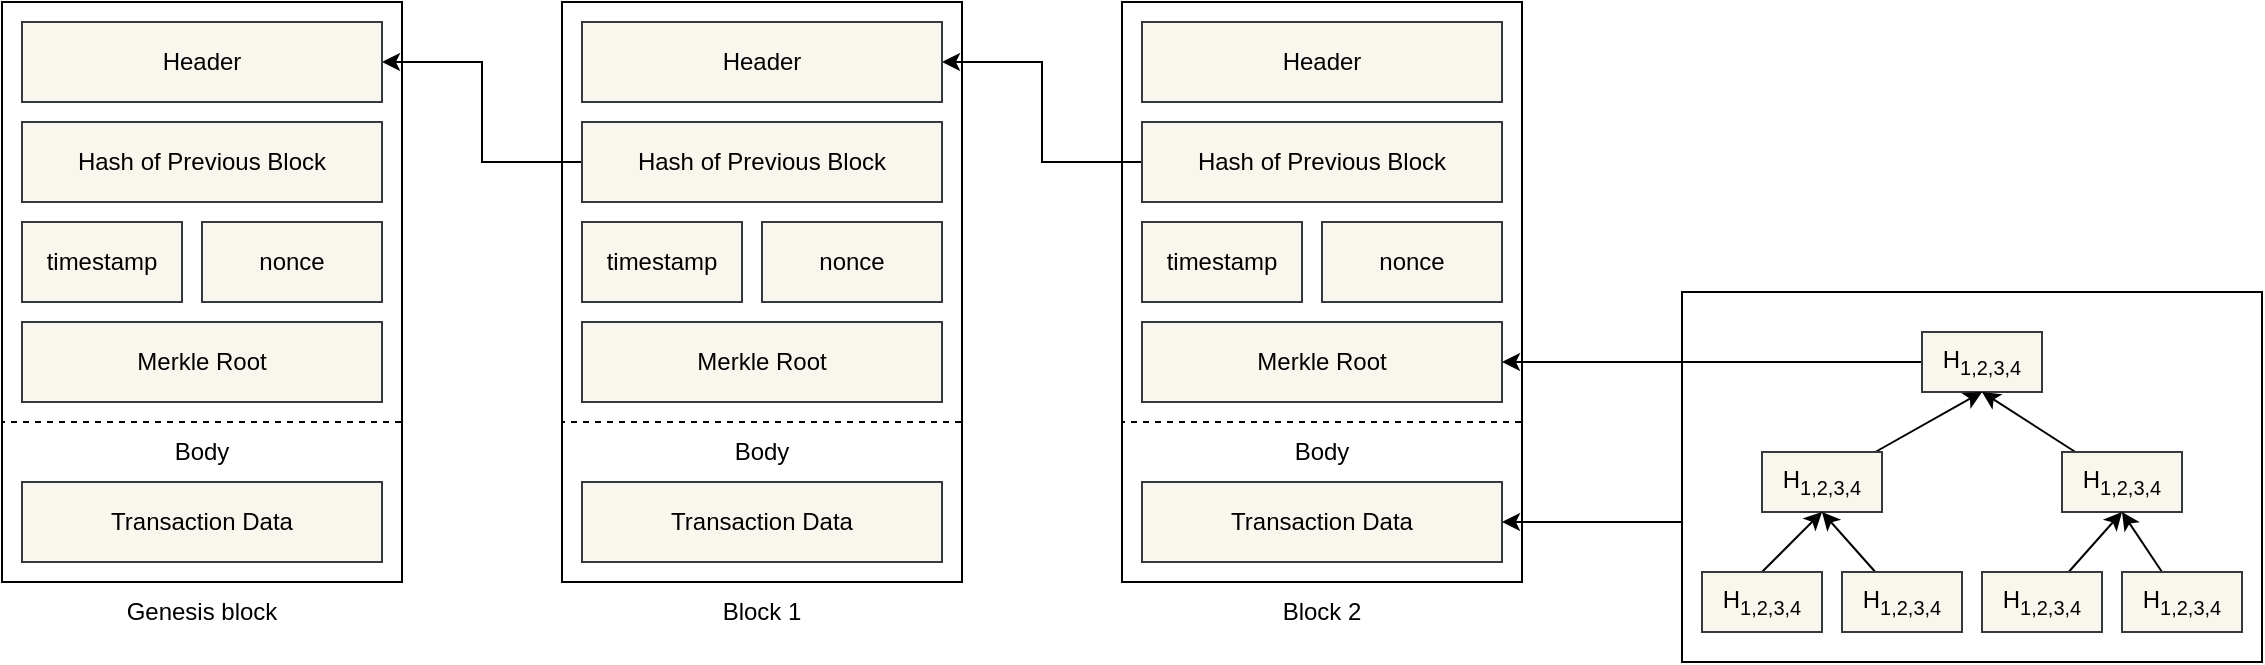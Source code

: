 <mxfile version="24.9.3" pages="15">
  <diagram name="blockchain-structure" id="QiF7iD_ch0okL8sqs4vD">
    <mxGraphModel dx="1368" dy="912" grid="1" gridSize="10" guides="1" tooltips="1" connect="1" arrows="1" fold="1" page="1" pageScale="1" pageWidth="850" pageHeight="1100" math="0" shadow="0">
      <root>
        <mxCell id="0" />
        <mxCell id="1" parent="0" />
        <mxCell id="fgdqccTBNxpFupadXma4-4" value="" style="rounded=0;whiteSpace=wrap;html=1;" parent="1" vertex="1">
          <mxGeometry x="40" y="150" width="200" height="290" as="geometry" />
        </mxCell>
        <mxCell id="fgdqccTBNxpFupadXma4-6" value="Hash of Previous Block" style="rounded=0;whiteSpace=wrap;html=1;fillColor=#f9f7ed;strokeColor=#36393d;" parent="1" vertex="1">
          <mxGeometry x="50" y="210" width="180" height="40" as="geometry" />
        </mxCell>
        <mxCell id="fgdqccTBNxpFupadXma4-7" value="timestamp" style="rounded=0;whiteSpace=wrap;html=1;fillColor=#f9f7ed;strokeColor=#36393d;" parent="1" vertex="1">
          <mxGeometry x="50" y="260" width="80" height="40" as="geometry" />
        </mxCell>
        <mxCell id="fgdqccTBNxpFupadXma4-9" value="nonce" style="rounded=0;whiteSpace=wrap;html=1;fillColor=#f9f7ed;strokeColor=#36393d;" parent="1" vertex="1">
          <mxGeometry x="140" y="260" width="90" height="40" as="geometry" />
        </mxCell>
        <mxCell id="fgdqccTBNxpFupadXma4-10" value="Merkle Root" style="rounded=0;whiteSpace=wrap;html=1;fillColor=#f9f7ed;strokeColor=#36393d;" parent="1" vertex="1">
          <mxGeometry x="50" y="310" width="180" height="40" as="geometry" />
        </mxCell>
        <mxCell id="fgdqccTBNxpFupadXma4-12" style="edgeStyle=orthogonalEdgeStyle;rounded=0;orthogonalLoop=1;jettySize=auto;html=1;exitX=0;exitY=0.75;exitDx=0;exitDy=0;entryX=1;entryY=0.75;entryDx=0;entryDy=0;endArrow=none;endFill=0;dashed=1;" parent="1" source="fgdqccTBNxpFupadXma4-4" target="fgdqccTBNxpFupadXma4-4" edge="1">
          <mxGeometry relative="1" as="geometry">
            <Array as="points">
              <mxPoint x="140" y="360" />
              <mxPoint x="140" y="360" />
            </Array>
          </mxGeometry>
        </mxCell>
        <mxCell id="fgdqccTBNxpFupadXma4-13" value="Body" style="text;html=1;align=center;verticalAlign=middle;whiteSpace=wrap;rounded=0;" parent="1" vertex="1">
          <mxGeometry x="40" y="360" width="200" height="30" as="geometry" />
        </mxCell>
        <mxCell id="fgdqccTBNxpFupadXma4-14" value="Transaction Data" style="rounded=0;whiteSpace=wrap;html=1;fillColor=#f9f7ed;strokeColor=#36393d;" parent="1" vertex="1">
          <mxGeometry x="50" y="390" width="180" height="40" as="geometry" />
        </mxCell>
        <mxCell id="fgdqccTBNxpFupadXma4-15" value="" style="rounded=0;whiteSpace=wrap;html=1;" parent="1" vertex="1">
          <mxGeometry x="320" y="150" width="200" height="290" as="geometry" />
        </mxCell>
        <mxCell id="VPww7BDf3D37POwwf3qC-4" style="edgeStyle=orthogonalEdgeStyle;rounded=0;orthogonalLoop=1;jettySize=auto;html=1;entryX=1;entryY=0.5;entryDx=0;entryDy=0;" edge="1" parent="1" source="fgdqccTBNxpFupadXma4-17" target="VPww7BDf3D37POwwf3qC-1">
          <mxGeometry relative="1" as="geometry" />
        </mxCell>
        <mxCell id="fgdqccTBNxpFupadXma4-17" value="Hash of Previous Block" style="rounded=0;whiteSpace=wrap;html=1;fillColor=#f9f7ed;strokeColor=#36393d;" parent="1" vertex="1">
          <mxGeometry x="330" y="210" width="180" height="40" as="geometry" />
        </mxCell>
        <mxCell id="fgdqccTBNxpFupadXma4-18" value="timestamp" style="rounded=0;whiteSpace=wrap;html=1;fillColor=#f9f7ed;strokeColor=#36393d;" parent="1" vertex="1">
          <mxGeometry x="330" y="260" width="80" height="40" as="geometry" />
        </mxCell>
        <mxCell id="fgdqccTBNxpFupadXma4-19" value="nonce" style="rounded=0;whiteSpace=wrap;html=1;fillColor=#f9f7ed;strokeColor=#36393d;" parent="1" vertex="1">
          <mxGeometry x="420" y="260" width="90" height="40" as="geometry" />
        </mxCell>
        <mxCell id="fgdqccTBNxpFupadXma4-20" value="Merkle Root" style="rounded=0;whiteSpace=wrap;html=1;fillColor=#f9f7ed;strokeColor=#36393d;" parent="1" vertex="1">
          <mxGeometry x="330" y="310" width="180" height="40" as="geometry" />
        </mxCell>
        <mxCell id="fgdqccTBNxpFupadXma4-21" style="edgeStyle=orthogonalEdgeStyle;rounded=0;orthogonalLoop=1;jettySize=auto;html=1;exitX=0;exitY=0.75;exitDx=0;exitDy=0;entryX=1;entryY=0.75;entryDx=0;entryDy=0;endArrow=none;endFill=0;dashed=1;" parent="1" source="fgdqccTBNxpFupadXma4-15" target="fgdqccTBNxpFupadXma4-15" edge="1">
          <mxGeometry relative="1" as="geometry">
            <Array as="points">
              <mxPoint x="420" y="360" />
              <mxPoint x="420" y="360" />
            </Array>
          </mxGeometry>
        </mxCell>
        <mxCell id="fgdqccTBNxpFupadXma4-22" value="Body" style="text;html=1;align=center;verticalAlign=middle;whiteSpace=wrap;rounded=0;" parent="1" vertex="1">
          <mxGeometry x="320" y="360" width="200" height="30" as="geometry" />
        </mxCell>
        <mxCell id="fgdqccTBNxpFupadXma4-23" value="Transaction Data" style="rounded=0;whiteSpace=wrap;html=1;fillColor=#f9f7ed;strokeColor=#36393d;" parent="1" vertex="1">
          <mxGeometry x="330" y="390" width="180" height="40" as="geometry" />
        </mxCell>
        <mxCell id="fgdqccTBNxpFupadXma4-24" value="" style="rounded=0;whiteSpace=wrap;html=1;" parent="1" vertex="1">
          <mxGeometry x="600" y="150" width="200" height="290" as="geometry" />
        </mxCell>
        <mxCell id="VPww7BDf3D37POwwf3qC-5" style="edgeStyle=orthogonalEdgeStyle;rounded=0;orthogonalLoop=1;jettySize=auto;html=1;entryX=1;entryY=0.5;entryDx=0;entryDy=0;" edge="1" parent="1" source="fgdqccTBNxpFupadXma4-26" target="VPww7BDf3D37POwwf3qC-2">
          <mxGeometry relative="1" as="geometry" />
        </mxCell>
        <mxCell id="fgdqccTBNxpFupadXma4-26" value="Hash of Previous Block" style="rounded=0;whiteSpace=wrap;html=1;fillColor=#f9f7ed;strokeColor=#36393d;" parent="1" vertex="1">
          <mxGeometry x="610" y="210" width="180" height="40" as="geometry" />
        </mxCell>
        <mxCell id="fgdqccTBNxpFupadXma4-27" value="timestamp" style="rounded=0;whiteSpace=wrap;html=1;fillColor=#f9f7ed;strokeColor=#36393d;" parent="1" vertex="1">
          <mxGeometry x="610" y="260" width="80" height="40" as="geometry" />
        </mxCell>
        <mxCell id="fgdqccTBNxpFupadXma4-28" value="nonce" style="rounded=0;whiteSpace=wrap;html=1;fillColor=#f9f7ed;strokeColor=#36393d;" parent="1" vertex="1">
          <mxGeometry x="700" y="260" width="90" height="40" as="geometry" />
        </mxCell>
        <mxCell id="fgdqccTBNxpFupadXma4-29" value="Merkle Root" style="rounded=0;whiteSpace=wrap;html=1;fillColor=#f9f7ed;strokeColor=#36393d;" parent="1" vertex="1">
          <mxGeometry x="610" y="310" width="180" height="40" as="geometry" />
        </mxCell>
        <mxCell id="fgdqccTBNxpFupadXma4-30" style="edgeStyle=orthogonalEdgeStyle;rounded=0;orthogonalLoop=1;jettySize=auto;html=1;exitX=0;exitY=0.75;exitDx=0;exitDy=0;entryX=1;entryY=0.75;entryDx=0;entryDy=0;endArrow=none;endFill=0;dashed=1;" parent="1" source="fgdqccTBNxpFupadXma4-24" target="fgdqccTBNxpFupadXma4-24" edge="1">
          <mxGeometry relative="1" as="geometry">
            <Array as="points">
              <mxPoint x="700" y="360" />
              <mxPoint x="700" y="360" />
            </Array>
          </mxGeometry>
        </mxCell>
        <mxCell id="fgdqccTBNxpFupadXma4-31" value="Body" style="text;html=1;align=center;verticalAlign=middle;whiteSpace=wrap;rounded=0;" parent="1" vertex="1">
          <mxGeometry x="600" y="360" width="200" height="30" as="geometry" />
        </mxCell>
        <mxCell id="fgdqccTBNxpFupadXma4-32" value="Transaction Data" style="rounded=0;whiteSpace=wrap;html=1;fillColor=#f9f7ed;strokeColor=#36393d;" parent="1" vertex="1">
          <mxGeometry x="610" y="390" width="180" height="40" as="geometry" />
        </mxCell>
        <mxCell id="fgdqccTBNxpFupadXma4-50" style="edgeStyle=orthogonalEdgeStyle;rounded=0;orthogonalLoop=1;jettySize=auto;html=1;entryX=1;entryY=0.5;entryDx=0;entryDy=0;" parent="1" source="fgdqccTBNxpFupadXma4-35" target="fgdqccTBNxpFupadXma4-32" edge="1">
          <mxGeometry relative="1" as="geometry">
            <Array as="points">
              <mxPoint x="920" y="410" />
              <mxPoint x="920" y="410" />
            </Array>
          </mxGeometry>
        </mxCell>
        <mxCell id="fgdqccTBNxpFupadXma4-35" value="" style="rounded=0;whiteSpace=wrap;html=1;" parent="1" vertex="1">
          <mxGeometry x="880" y="295" width="290" height="185" as="geometry" />
        </mxCell>
        <mxCell id="fgdqccTBNxpFupadXma4-49" style="edgeStyle=orthogonalEdgeStyle;rounded=0;orthogonalLoop=1;jettySize=auto;html=1;entryX=1;entryY=0.5;entryDx=0;entryDy=0;" parent="1" source="fgdqccTBNxpFupadXma4-36" target="fgdqccTBNxpFupadXma4-29" edge="1">
          <mxGeometry relative="1" as="geometry" />
        </mxCell>
        <mxCell id="fgdqccTBNxpFupadXma4-36" value="H&lt;sub&gt;1,2,3,4&lt;/sub&gt;" style="rounded=0;whiteSpace=wrap;html=1;fillColor=#f9f7ed;strokeColor=#36393d;" parent="1" vertex="1">
          <mxGeometry x="1000" y="315" width="60" height="30" as="geometry" />
        </mxCell>
        <mxCell id="fgdqccTBNxpFupadXma4-47" style="rounded=0;orthogonalLoop=1;jettySize=auto;html=1;entryX=0.5;entryY=1;entryDx=0;entryDy=0;" parent="1" source="fgdqccTBNxpFupadXma4-37" target="fgdqccTBNxpFupadXma4-36" edge="1">
          <mxGeometry relative="1" as="geometry" />
        </mxCell>
        <mxCell id="fgdqccTBNxpFupadXma4-37" value="H&lt;sub&gt;1,2,3,4&lt;/sub&gt;" style="rounded=0;whiteSpace=wrap;html=1;fillColor=#f9f7ed;strokeColor=#36393d;" parent="1" vertex="1">
          <mxGeometry x="920" y="375" width="60" height="30" as="geometry" />
        </mxCell>
        <mxCell id="fgdqccTBNxpFupadXma4-48" style="rounded=0;orthogonalLoop=1;jettySize=auto;html=1;" parent="1" source="fgdqccTBNxpFupadXma4-38" edge="1">
          <mxGeometry relative="1" as="geometry">
            <mxPoint x="1030" y="345" as="targetPoint" />
          </mxGeometry>
        </mxCell>
        <mxCell id="fgdqccTBNxpFupadXma4-38" value="H&lt;sub&gt;1,2,3,4&lt;/sub&gt;" style="rounded=0;whiteSpace=wrap;html=1;fillColor=#f9f7ed;strokeColor=#36393d;" parent="1" vertex="1">
          <mxGeometry x="1070" y="375" width="60" height="30" as="geometry" />
        </mxCell>
        <mxCell id="fgdqccTBNxpFupadXma4-43" style="rounded=0;orthogonalLoop=1;jettySize=auto;html=1;exitX=0.5;exitY=0;exitDx=0;exitDy=0;entryX=0.5;entryY=1;entryDx=0;entryDy=0;" parent="1" source="fgdqccTBNxpFupadXma4-39" target="fgdqccTBNxpFupadXma4-37" edge="1">
          <mxGeometry relative="1" as="geometry" />
        </mxCell>
        <mxCell id="fgdqccTBNxpFupadXma4-39" value="H&lt;sub&gt;1,2,3,4&lt;/sub&gt;" style="rounded=0;whiteSpace=wrap;html=1;fillColor=#f9f7ed;strokeColor=#36393d;" parent="1" vertex="1">
          <mxGeometry x="890" y="435" width="60" height="30" as="geometry" />
        </mxCell>
        <mxCell id="fgdqccTBNxpFupadXma4-44" style="rounded=0;orthogonalLoop=1;jettySize=auto;html=1;entryX=0.5;entryY=1;entryDx=0;entryDy=0;" parent="1" source="fgdqccTBNxpFupadXma4-40" target="fgdqccTBNxpFupadXma4-37" edge="1">
          <mxGeometry relative="1" as="geometry" />
        </mxCell>
        <mxCell id="fgdqccTBNxpFupadXma4-40" value="H&lt;sub&gt;1,2,3,4&lt;/sub&gt;" style="rounded=0;whiteSpace=wrap;html=1;fillColor=#f9f7ed;strokeColor=#36393d;" parent="1" vertex="1">
          <mxGeometry x="960" y="435" width="60" height="30" as="geometry" />
        </mxCell>
        <mxCell id="fgdqccTBNxpFupadXma4-45" style="rounded=0;orthogonalLoop=1;jettySize=auto;html=1;entryX=0.5;entryY=1;entryDx=0;entryDy=0;" parent="1" source="fgdqccTBNxpFupadXma4-41" target="fgdqccTBNxpFupadXma4-38" edge="1">
          <mxGeometry relative="1" as="geometry" />
        </mxCell>
        <mxCell id="fgdqccTBNxpFupadXma4-41" value="H&lt;sub&gt;1,2,3,4&lt;/sub&gt;" style="rounded=0;whiteSpace=wrap;html=1;fillColor=#f9f7ed;strokeColor=#36393d;" parent="1" vertex="1">
          <mxGeometry x="1030" y="435" width="60" height="30" as="geometry" />
        </mxCell>
        <mxCell id="fgdqccTBNxpFupadXma4-46" style="rounded=0;orthogonalLoop=1;jettySize=auto;html=1;" parent="1" source="fgdqccTBNxpFupadXma4-42" edge="1">
          <mxGeometry relative="1" as="geometry">
            <mxPoint x="1100" y="405" as="targetPoint" />
          </mxGeometry>
        </mxCell>
        <mxCell id="fgdqccTBNxpFupadXma4-42" value="H&lt;sub&gt;1,2,3,4&lt;/sub&gt;" style="rounded=0;whiteSpace=wrap;html=1;fillColor=#f9f7ed;strokeColor=#36393d;" parent="1" vertex="1">
          <mxGeometry x="1100" y="435" width="60" height="30" as="geometry" />
        </mxCell>
        <mxCell id="fgdqccTBNxpFupadXma4-51" value="Genesis block" style="text;html=1;align=center;verticalAlign=middle;whiteSpace=wrap;rounded=0;" parent="1" vertex="1">
          <mxGeometry x="40" y="440" width="200" height="30" as="geometry" />
        </mxCell>
        <mxCell id="fgdqccTBNxpFupadXma4-52" value="Block 1" style="text;html=1;align=center;verticalAlign=middle;whiteSpace=wrap;rounded=0;" parent="1" vertex="1">
          <mxGeometry x="320" y="440" width="200" height="30" as="geometry" />
        </mxCell>
        <mxCell id="fgdqccTBNxpFupadXma4-53" value="Block 2" style="text;html=1;align=center;verticalAlign=middle;whiteSpace=wrap;rounded=0;" parent="1" vertex="1">
          <mxGeometry x="600" y="440" width="200" height="30" as="geometry" />
        </mxCell>
        <mxCell id="VPww7BDf3D37POwwf3qC-1" value="Header" style="rounded=0;whiteSpace=wrap;html=1;fillColor=#f9f7ed;strokeColor=#36393d;" vertex="1" parent="1">
          <mxGeometry x="50" y="160" width="180" height="40" as="geometry" />
        </mxCell>
        <mxCell id="VPww7BDf3D37POwwf3qC-2" value="Header" style="rounded=0;whiteSpace=wrap;html=1;fillColor=#f9f7ed;strokeColor=#36393d;" vertex="1" parent="1">
          <mxGeometry x="330" y="160" width="180" height="40" as="geometry" />
        </mxCell>
        <mxCell id="VPww7BDf3D37POwwf3qC-3" value="Header" style="rounded=0;whiteSpace=wrap;html=1;fillColor=#f9f7ed;strokeColor=#36393d;" vertex="1" parent="1">
          <mxGeometry x="610" y="160" width="180" height="40" as="geometry" />
        </mxCell>
      </root>
    </mxGraphModel>
  </diagram>
  <diagram id="3c3By0wPABq3gTuin15n" name="proof-overview">
    <mxGraphModel dx="1876" dy="684" grid="1" gridSize="10" guides="1" tooltips="1" connect="1" arrows="1" fold="1" page="1" pageScale="1" pageWidth="850" pageHeight="1100" math="0" shadow="0">
      <root>
        <mxCell id="0" />
        <mxCell id="1" parent="0" />
        <mxCell id="nCEAeykPKgAxT_6W6cqM-4" style="edgeStyle=orthogonalEdgeStyle;rounded=0;orthogonalLoop=1;jettySize=auto;html=1;entryX=1;entryY=0.25;entryDx=0;entryDy=0;exitX=0;exitY=0.25;exitDx=0;exitDy=0;" parent="1" source="nCEAeykPKgAxT_6W6cqM-1" target="nCEAeykPKgAxT_6W6cqM-2" edge="1">
          <mxGeometry relative="1" as="geometry" />
        </mxCell>
        <mxCell id="nCEAeykPKgAxT_6W6cqM-5" value="1. Send a confidential information" style="edgeLabel;html=1;align=center;verticalAlign=middle;resizable=0;points=[];" parent="nCEAeykPKgAxT_6W6cqM-4" vertex="1" connectable="0">
          <mxGeometry x="0.585" y="-1" relative="1" as="geometry">
            <mxPoint x="84" as="offset" />
          </mxGeometry>
        </mxCell>
        <mxCell id="nCEAeykPKgAxT_6W6cqM-9" style="edgeStyle=orthogonalEdgeStyle;rounded=0;orthogonalLoop=1;jettySize=auto;html=1;entryX=0.5;entryY=0;entryDx=0;entryDy=0;" parent="1" source="nCEAeykPKgAxT_6W6cqM-1" target="nCEAeykPKgAxT_6W6cqM-8" edge="1">
          <mxGeometry relative="1" as="geometry" />
        </mxCell>
        <mxCell id="nCEAeykPKgAxT_6W6cqM-10" value="3. Send a proof" style="edgeLabel;html=1;align=center;verticalAlign=middle;resizable=0;points=[];" parent="nCEAeykPKgAxT_6W6cqM-9" vertex="1" connectable="0">
          <mxGeometry x="-0.016" y="-1" relative="1" as="geometry">
            <mxPoint as="offset" />
          </mxGeometry>
        </mxCell>
        <mxCell id="nCEAeykPKgAxT_6W6cqM-1" value="prover" style="rounded=0;whiteSpace=wrap;html=1;fillColor=#eeeeee;strokeColor=#36393d;" parent="1" vertex="1">
          <mxGeometry x="160" y="320" width="120" height="60" as="geometry" />
        </mxCell>
        <mxCell id="nCEAeykPKgAxT_6W6cqM-6" style="edgeStyle=orthogonalEdgeStyle;rounded=0;orthogonalLoop=1;jettySize=auto;html=1;entryX=0;entryY=0.75;entryDx=0;entryDy=0;" parent="1" source="nCEAeykPKgAxT_6W6cqM-2" target="nCEAeykPKgAxT_6W6cqM-1" edge="1">
          <mxGeometry relative="1" as="geometry">
            <Array as="points">
              <mxPoint x="-50" y="365" />
              <mxPoint x="-50" y="365" />
            </Array>
          </mxGeometry>
        </mxCell>
        <mxCell id="nCEAeykPKgAxT_6W6cqM-7" value="2. Get a proof" style="edgeLabel;html=1;align=center;verticalAlign=middle;resizable=0;points=[];" parent="nCEAeykPKgAxT_6W6cqM-6" vertex="1" connectable="0">
          <mxGeometry x="-0.486" y="1" relative="1" as="geometry">
            <mxPoint x="71" as="offset" />
          </mxGeometry>
        </mxCell>
        <mxCell id="nCEAeykPKgAxT_6W6cqM-2" value="make proof" style="rounded=0;whiteSpace=wrap;html=1;fillColor=#f9f7ed;strokeColor=#36393d;" parent="1" vertex="1">
          <mxGeometry x="-230" y="320" width="120" height="60" as="geometry" />
        </mxCell>
        <mxCell id="nCEAeykPKgAxT_6W6cqM-12" style="edgeStyle=orthogonalEdgeStyle;rounded=0;orthogonalLoop=1;jettySize=auto;html=1;entryX=1;entryY=0.25;entryDx=0;entryDy=0;" parent="1" source="nCEAeykPKgAxT_6W6cqM-8" target="nCEAeykPKgAxT_6W6cqM-11" edge="1">
          <mxGeometry relative="1" as="geometry">
            <Array as="points">
              <mxPoint x="90" y="535" />
              <mxPoint x="90" y="535" />
            </Array>
          </mxGeometry>
        </mxCell>
        <mxCell id="nCEAeykPKgAxT_6W6cqM-15" value="4. Check the proof" style="edgeLabel;html=1;align=center;verticalAlign=middle;resizable=0;points=[];" parent="nCEAeykPKgAxT_6W6cqM-12" vertex="1" connectable="0">
          <mxGeometry x="0.436" y="-1" relative="1" as="geometry">
            <mxPoint x="63" as="offset" />
          </mxGeometry>
        </mxCell>
        <mxCell id="nCEAeykPKgAxT_6W6cqM-8" value="verifier" style="rounded=0;whiteSpace=wrap;html=1;fillColor=#eeeeee;strokeColor=#36393d;" parent="1" vertex="1">
          <mxGeometry x="160" y="520" width="120" height="60" as="geometry" />
        </mxCell>
        <mxCell id="nCEAeykPKgAxT_6W6cqM-16" style="edgeStyle=orthogonalEdgeStyle;rounded=0;orthogonalLoop=1;jettySize=auto;html=1;entryX=0;entryY=0.75;entryDx=0;entryDy=0;" parent="1" source="nCEAeykPKgAxT_6W6cqM-11" target="nCEAeykPKgAxT_6W6cqM-8" edge="1">
          <mxGeometry relative="1" as="geometry">
            <Array as="points">
              <mxPoint x="-40" y="565" />
              <mxPoint x="-40" y="565" />
            </Array>
          </mxGeometry>
        </mxCell>
        <mxCell id="nCEAeykPKgAxT_6W6cqM-17" value="5. Get result" style="edgeLabel;html=1;align=center;verticalAlign=middle;resizable=0;points=[];" parent="nCEAeykPKgAxT_6W6cqM-16" vertex="1" connectable="0">
          <mxGeometry x="-0.255" y="-1" relative="1" as="geometry">
            <mxPoint x="29" as="offset" />
          </mxGeometry>
        </mxCell>
        <mxCell id="nCEAeykPKgAxT_6W6cqM-11" value="check proof" style="rounded=0;whiteSpace=wrap;html=1;fillColor=#f9f7ed;strokeColor=#36393d;" parent="1" vertex="1">
          <mxGeometry x="-230" y="520" width="120" height="60" as="geometry" />
        </mxCell>
      </root>
    </mxGraphModel>
  </diagram>
  <diagram id="TT177aMrl5UQK0Amb3ta" name="bundler">
    <mxGraphModel dx="1876" dy="684" grid="1" gridSize="10" guides="1" tooltips="1" connect="1" arrows="1" fold="1" page="1" pageScale="1" pageWidth="850" pageHeight="1100" math="0" shadow="0">
      <root>
        <mxCell id="0" />
        <mxCell id="1" parent="0" />
        <mxCell id="wLdL2Q7jRbDA0VxHiPzM-47" value="" style="rounded=0;whiteSpace=wrap;html=1;" parent="1" vertex="1">
          <mxGeometry x="450" y="400" width="260" height="140" as="geometry" />
        </mxCell>
        <mxCell id="wLdL2Q7jRbDA0VxHiPzM-4" value="" style="sketch=0;outlineConnect=0;fontColor=#232F3E;gradientColor=none;fillColor=#232F3D;strokeColor=none;dashed=0;verticalLabelPosition=bottom;verticalAlign=top;align=center;html=1;fontSize=12;fontStyle=0;aspect=fixed;pointerEvents=1;shape=mxgraph.aws4.source_code;" parent="1" vertex="1">
          <mxGeometry x="50" y="210" width="29.23" height="40" as="geometry" />
        </mxCell>
        <mxCell id="wLdL2Q7jRbDA0VxHiPzM-5" value="" style="sketch=0;outlineConnect=0;fontColor=#232F3E;gradientColor=none;fillColor=#232F3D;strokeColor=none;dashed=0;verticalLabelPosition=bottom;verticalAlign=top;align=center;html=1;fontSize=12;fontStyle=0;aspect=fixed;pointerEvents=1;shape=mxgraph.aws4.source_code;" parent="1" vertex="1">
          <mxGeometry x="100" y="210" width="29.23" height="40" as="geometry" />
        </mxCell>
        <mxCell id="wLdL2Q7jRbDA0VxHiPzM-6" value="" style="sketch=0;outlineConnect=0;fontColor=#232F3E;gradientColor=none;fillColor=#232F3D;strokeColor=none;dashed=0;verticalLabelPosition=bottom;verticalAlign=top;align=center;html=1;fontSize=12;fontStyle=0;aspect=fixed;pointerEvents=1;shape=mxgraph.aws4.source_code;" parent="1" vertex="1">
          <mxGeometry x="150.38" y="210" width="29.23" height="40" as="geometry" />
        </mxCell>
        <mxCell id="wLdL2Q7jRbDA0VxHiPzM-7" value="" style="sketch=0;outlineConnect=0;fontColor=#232F3E;gradientColor=none;fillColor=#232F3D;strokeColor=none;dashed=0;verticalLabelPosition=bottom;verticalAlign=top;align=center;html=1;fontSize=12;fontStyle=0;aspect=fixed;pointerEvents=1;shape=mxgraph.aws4.source_code;" parent="1" vertex="1">
          <mxGeometry x="200" y="210" width="29.23" height="40" as="geometry" />
        </mxCell>
        <mxCell id="wLdL2Q7jRbDA0VxHiPzM-8" value="" style="html=1;verticalLabelPosition=bottom;align=center;labelBackgroundColor=#ffffff;verticalAlign=top;strokeWidth=2;strokeColor=#0080F0;shadow=0;dashed=0;shape=mxgraph.ios7.icons.user;" parent="1" vertex="1">
          <mxGeometry x="370" y="215" width="30" height="30" as="geometry" />
        </mxCell>
        <mxCell id="wLdL2Q7jRbDA0VxHiPzM-16" style="edgeStyle=orthogonalEdgeStyle;rounded=0;orthogonalLoop=1;jettySize=auto;html=1;" parent="1" source="wLdL2Q7jRbDA0VxHiPzM-9" target="wLdL2Q7jRbDA0VxHiPzM-6" edge="1">
          <mxGeometry relative="1" as="geometry">
            <Array as="points">
              <mxPoint x="430" y="290" />
              <mxPoint x="165" y="290" />
            </Array>
          </mxGeometry>
        </mxCell>
        <mxCell id="wLdL2Q7jRbDA0VxHiPzM-9" value="" style="html=1;verticalLabelPosition=bottom;align=center;labelBackgroundColor=#ffffff;verticalAlign=top;strokeWidth=2;strokeColor=#0080F0;shadow=0;dashed=0;shape=mxgraph.ios7.icons.user;" parent="1" vertex="1">
          <mxGeometry x="415" y="215" width="30" height="30" as="geometry" />
        </mxCell>
        <mxCell id="wLdL2Q7jRbDA0VxHiPzM-17" style="edgeStyle=orthogonalEdgeStyle;rounded=0;orthogonalLoop=1;jettySize=auto;html=1;" parent="1" source="wLdL2Q7jRbDA0VxHiPzM-10" target="wLdL2Q7jRbDA0VxHiPzM-5" edge="1">
          <mxGeometry relative="1" as="geometry">
            <Array as="points">
              <mxPoint x="475" y="310" />
              <mxPoint x="115" y="310" />
            </Array>
          </mxGeometry>
        </mxCell>
        <mxCell id="wLdL2Q7jRbDA0VxHiPzM-10" value="" style="html=1;verticalLabelPosition=bottom;align=center;labelBackgroundColor=#ffffff;verticalAlign=top;strokeWidth=2;strokeColor=#0080F0;shadow=0;dashed=0;shape=mxgraph.ios7.icons.user;" parent="1" vertex="1">
          <mxGeometry x="460" y="215" width="30" height="30" as="geometry" />
        </mxCell>
        <mxCell id="wLdL2Q7jRbDA0VxHiPzM-18" style="edgeStyle=orthogonalEdgeStyle;rounded=0;orthogonalLoop=1;jettySize=auto;html=1;" parent="1" source="wLdL2Q7jRbDA0VxHiPzM-11" target="wLdL2Q7jRbDA0VxHiPzM-4" edge="1">
          <mxGeometry relative="1" as="geometry">
            <Array as="points">
              <mxPoint x="520" y="330" />
              <mxPoint x="65" y="330" />
            </Array>
          </mxGeometry>
        </mxCell>
        <mxCell id="wLdL2Q7jRbDA0VxHiPzM-11" value="" style="html=1;verticalLabelPosition=bottom;align=center;labelBackgroundColor=#ffffff;verticalAlign=top;strokeWidth=2;strokeColor=#0080F0;shadow=0;dashed=0;shape=mxgraph.ios7.icons.user;" parent="1" vertex="1">
          <mxGeometry x="505" y="215" width="30" height="30" as="geometry" />
        </mxCell>
        <mxCell id="wLdL2Q7jRbDA0VxHiPzM-14" style="edgeStyle=orthogonalEdgeStyle;rounded=0;orthogonalLoop=1;jettySize=auto;html=1;" parent="1" source="wLdL2Q7jRbDA0VxHiPzM-8" target="wLdL2Q7jRbDA0VxHiPzM-7" edge="1">
          <mxGeometry relative="1" as="geometry">
            <Array as="points">
              <mxPoint x="290" y="230" />
              <mxPoint x="290" y="230" />
            </Array>
          </mxGeometry>
        </mxCell>
        <mxCell id="xA6R588lu2xEnY4vZnV9-3" value="" style="edgeStyle=orthogonalEdgeStyle;rounded=0;orthogonalLoop=1;jettySize=auto;html=1;" edge="1" parent="1" source="wLdL2Q7jRbDA0VxHiPzM-19" target="xA6R588lu2xEnY4vZnV9-2">
          <mxGeometry relative="1" as="geometry" />
        </mxCell>
        <mxCell id="wLdL2Q7jRbDA0VxHiPzM-19" value="" style="html=1;whiteSpace=wrap;shape=isoCube2;backgroundOutline=1;isoAngle=15;fillColor=#f9f7ed;strokeColor=#36393d;" parent="1" vertex="1">
          <mxGeometry x="-10" y="430" width="80" height="80" as="geometry" />
        </mxCell>
        <mxCell id="wLdL2Q7jRbDA0VxHiPzM-21" style="edgeStyle=orthogonalEdgeStyle;rounded=0;orthogonalLoop=1;jettySize=auto;html=1;entryX=0.5;entryY=0;entryDx=0;entryDy=0;entryPerimeter=0;" parent="1" target="wLdL2Q7jRbDA0VxHiPzM-19" edge="1">
          <mxGeometry relative="1" as="geometry">
            <mxPoint x="30" y="270" as="sourcePoint" />
            <Array as="points">
              <mxPoint x="30" y="310" />
              <mxPoint x="30" y="310" />
            </Array>
          </mxGeometry>
        </mxCell>
        <mxCell id="wLdL2Q7jRbDA0VxHiPzM-39" value="User" style="text;html=1;align=center;verticalAlign=middle;whiteSpace=wrap;rounded=0;" parent="1" vertex="1">
          <mxGeometry x="360" y="180" width="60" height="30" as="geometry" />
        </mxCell>
        <mxCell id="wLdL2Q7jRbDA0VxHiPzM-43" value="&lt;b&gt;Bundler&lt;/b&gt;" style="text;html=1;align=center;verticalAlign=middle;whiteSpace=wrap;rounded=0;" parent="1" vertex="1">
          <mxGeometry y="520" width="60" height="30" as="geometry" />
        </mxCell>
        <mxCell id="wLdL2Q7jRbDA0VxHiPzM-44" value="" style="html=1;whiteSpace=wrap;shape=isoCube2;backgroundOutline=1;isoAngle=15;fillColor=#f9f7ed;strokeColor=#36393d;" parent="1" vertex="1">
          <mxGeometry x="470" y="480" width="50" height="50" as="geometry" />
        </mxCell>
        <mxCell id="wLdL2Q7jRbDA0VxHiPzM-48" value="" style="html=1;whiteSpace=wrap;shape=isoCube2;backgroundOutline=1;isoAngle=15;fillColor=#f9f7ed;strokeColor=#36393d;" parent="1" vertex="1">
          <mxGeometry x="530" y="480" width="50" height="50" as="geometry" />
        </mxCell>
        <mxCell id="wLdL2Q7jRbDA0VxHiPzM-49" value="" style="html=1;whiteSpace=wrap;shape=isoCube2;backgroundOutline=1;isoAngle=15;fillColor=#f9f7ed;strokeColor=#36393d;" parent="1" vertex="1">
          <mxGeometry x="590" y="480" width="50" height="50" as="geometry" />
        </mxCell>
        <mxCell id="wLdL2Q7jRbDA0VxHiPzM-50" value="" style="html=1;whiteSpace=wrap;shape=isoCube2;backgroundOutline=1;isoAngle=15;fillColor=#f9f7ed;strokeColor=#36393d;" parent="1" vertex="1">
          <mxGeometry x="650" y="480" width="50" height="50" as="geometry" />
        </mxCell>
        <mxCell id="wLdL2Q7jRbDA0VxHiPzM-51" value="Blockchain" style="text;html=1;align=center;verticalAlign=middle;whiteSpace=wrap;rounded=0;" parent="1" vertex="1">
          <mxGeometry x="450" y="400" width="260" height="30" as="geometry" />
        </mxCell>
        <mxCell id="IAB3GP7yxdT_h-DX4ElK-4" value="&lt;b&gt;alternative mempool&lt;/b&gt;" style="shape=umlFrame;whiteSpace=wrap;html=1;pointerEvents=0;width=130;height=30;fillColor=#eeeeee;strokeColor=#36393d;" vertex="1" parent="1">
          <mxGeometry x="10" y="130" width="270" height="140" as="geometry" />
        </mxCell>
        <mxCell id="xA6R588lu2xEnY4vZnV9-1" value="User operation" style="text;html=1;align=center;verticalAlign=middle;whiteSpace=wrap;rounded=0;" vertex="1" parent="1">
          <mxGeometry x="25" y="180" width="240" height="30" as="geometry" />
        </mxCell>
        <mxCell id="xA6R588lu2xEnY4vZnV9-5" style="edgeStyle=orthogonalEdgeStyle;rounded=0;orthogonalLoop=1;jettySize=auto;html=1;entryX=0;entryY=0.5;entryDx=0;entryDy=0;" edge="1" parent="1" source="xA6R588lu2xEnY4vZnV9-2" target="wLdL2Q7jRbDA0VxHiPzM-47">
          <mxGeometry relative="1" as="geometry" />
        </mxCell>
        <mxCell id="xA6R588lu2xEnY4vZnV9-2" value="&lt;b&gt;bundler transaction&lt;/b&gt;" style="shape=umlFrame;whiteSpace=wrap;html=1;pointerEvents=0;width=130;height=30;fillColor=#eeeeee;strokeColor=#36393d;" vertex="1" parent="1">
          <mxGeometry x="120" y="400" width="270" height="140" as="geometry" />
        </mxCell>
        <mxCell id="xA6R588lu2xEnY4vZnV9-6" value="" style="sketch=0;outlineConnect=0;fontColor=#232F3E;gradientColor=none;fillColor=#232F3D;strokeColor=none;dashed=0;verticalLabelPosition=bottom;verticalAlign=top;align=center;html=1;fontSize=12;fontStyle=0;aspect=fixed;pointerEvents=1;shape=mxgraph.aws4.source_code;" vertex="1" parent="1">
          <mxGeometry x="160" y="480" width="29.23" height="40" as="geometry" />
        </mxCell>
        <mxCell id="xA6R588lu2xEnY4vZnV9-7" value="" style="sketch=0;outlineConnect=0;fontColor=#232F3E;gradientColor=none;fillColor=#232F3D;strokeColor=none;dashed=0;verticalLabelPosition=bottom;verticalAlign=top;align=center;html=1;fontSize=12;fontStyle=0;aspect=fixed;pointerEvents=1;shape=mxgraph.aws4.source_code;" vertex="1" parent="1">
          <mxGeometry x="210" y="480" width="29.23" height="40" as="geometry" />
        </mxCell>
        <mxCell id="xA6R588lu2xEnY4vZnV9-8" value="" style="sketch=0;outlineConnect=0;fontColor=#232F3E;gradientColor=none;fillColor=#232F3D;strokeColor=none;dashed=0;verticalLabelPosition=bottom;verticalAlign=top;align=center;html=1;fontSize=12;fontStyle=0;aspect=fixed;pointerEvents=1;shape=mxgraph.aws4.source_code;" vertex="1" parent="1">
          <mxGeometry x="260.38" y="480" width="29.23" height="40" as="geometry" />
        </mxCell>
        <mxCell id="xA6R588lu2xEnY4vZnV9-9" value="" style="sketch=0;outlineConnect=0;fontColor=#232F3E;gradientColor=none;fillColor=#232F3D;strokeColor=none;dashed=0;verticalLabelPosition=bottom;verticalAlign=top;align=center;html=1;fontSize=12;fontStyle=0;aspect=fixed;pointerEvents=1;shape=mxgraph.aws4.source_code;" vertex="1" parent="1">
          <mxGeometry x="310" y="480" width="29.23" height="40" as="geometry" />
        </mxCell>
        <mxCell id="xA6R588lu2xEnY4vZnV9-10" value="User operation" style="text;html=1;align=center;verticalAlign=middle;whiteSpace=wrap;rounded=0;" vertex="1" parent="1">
          <mxGeometry x="135" y="450" width="240" height="30" as="geometry" />
        </mxCell>
      </root>
    </mxGraphModel>
  </diagram>
  <diagram id="fLHUrGlUSGBCMtStWMzJ" name="account">
    <mxGraphModel dx="1026" dy="684" grid="1" gridSize="10" guides="1" tooltips="1" connect="1" arrows="1" fold="1" page="1" pageScale="1" pageWidth="850" pageHeight="1100" math="0" shadow="0">
      <root>
        <mxCell id="0" />
        <mxCell id="1" parent="0" />
        <mxCell id="KA5BEvSExBP063gH9U8m-1" value="" style="rounded=0;whiteSpace=wrap;html=1;" vertex="1" parent="1">
          <mxGeometry x="120" y="110" width="320" height="270" as="geometry" />
        </mxCell>
        <mxCell id="KA5BEvSExBP063gH9U8m-2" value="Address" style="rounded=0;whiteSpace=wrap;html=1;fillColor=#f9f7ed;strokeColor=#36393d;" vertex="1" parent="1">
          <mxGeometry x="130" y="170" width="120" height="40" as="geometry" />
        </mxCell>
        <mxCell id="KA5BEvSExBP063gH9U8m-6" value="" style="edgeStyle=orthogonalEdgeStyle;rounded=0;orthogonalLoop=1;jettySize=auto;html=1;" edge="1" parent="1" source="KA5BEvSExBP063gH9U8m-3" target="KA5BEvSExBP063gH9U8m-2">
          <mxGeometry relative="1" as="geometry" />
        </mxCell>
        <mxCell id="KA5BEvSExBP063gH9U8m-3" value="Public Key" style="rounded=0;whiteSpace=wrap;html=1;fillColor=#f9f7ed;strokeColor=#36393d;" vertex="1" parent="1">
          <mxGeometry x="130" y="250" width="120" height="40" as="geometry" />
        </mxCell>
        <mxCell id="KA5BEvSExBP063gH9U8m-5" value="" style="edgeStyle=orthogonalEdgeStyle;rounded=0;orthogonalLoop=1;jettySize=auto;html=1;" edge="1" parent="1" source="KA5BEvSExBP063gH9U8m-4" target="KA5BEvSExBP063gH9U8m-3">
          <mxGeometry relative="1" as="geometry" />
        </mxCell>
        <mxCell id="KA5BEvSExBP063gH9U8m-4" value="Private Key" style="rounded=0;whiteSpace=wrap;html=1;fillColor=#f9f7ed;strokeColor=#36393d;" vertex="1" parent="1">
          <mxGeometry x="130" y="330" width="120" height="40" as="geometry" />
        </mxCell>
        <mxCell id="KA5BEvSExBP063gH9U8m-7" value="" style="rounded=1;whiteSpace=wrap;html=1;dashed=1;" vertex="1" parent="1">
          <mxGeometry x="275" y="150" width="150" height="220" as="geometry" />
        </mxCell>
        <mxCell id="KA5BEvSExBP063gH9U8m-8" value="Balance" style="rounded=0;whiteSpace=wrap;html=1;fillColor=#eeeeee;strokeColor=#36393d;" vertex="1" parent="1">
          <mxGeometry x="290" y="230" width="120" height="40" as="geometry" />
        </mxCell>
        <mxCell id="KA5BEvSExBP063gH9U8m-9" value="Nonce" style="rounded=0;whiteSpace=wrap;html=1;fillColor=#eeeeee;strokeColor=#36393d;" vertex="1" parent="1">
          <mxGeometry x="290" y="170" width="120" height="40" as="geometry" />
        </mxCell>
        <mxCell id="KA5BEvSExBP063gH9U8m-10" value="Account state" style="text;html=1;align=center;verticalAlign=middle;whiteSpace=wrap;rounded=0;" vertex="1" parent="1">
          <mxGeometry x="290" y="120" width="115" height="30" as="geometry" />
        </mxCell>
        <mxCell id="KA5BEvSExBP063gH9U8m-11" value="Externally owned account" style="text;html=1;align=center;verticalAlign=middle;whiteSpace=wrap;rounded=0;" vertex="1" parent="1">
          <mxGeometry x="120" y="80" width="320" height="30" as="geometry" />
        </mxCell>
        <mxCell id="KA5BEvSExBP063gH9U8m-12" value="" style="rounded=0;whiteSpace=wrap;html=1;" vertex="1" parent="1">
          <mxGeometry x="480" y="110" width="320" height="270" as="geometry" />
        </mxCell>
        <mxCell id="KA5BEvSExBP063gH9U8m-13" value="Address" style="rounded=0;whiteSpace=wrap;html=1;fillColor=#f9f7ed;strokeColor=#36393d;" vertex="1" parent="1">
          <mxGeometry x="490" y="170" width="120" height="40" as="geometry" />
        </mxCell>
        <mxCell id="KA5BEvSExBP063gH9U8m-18" value="" style="rounded=1;whiteSpace=wrap;html=1;dashed=1;" vertex="1" parent="1">
          <mxGeometry x="635" y="150" width="150" height="220" as="geometry" />
        </mxCell>
        <mxCell id="KA5BEvSExBP063gH9U8m-19" value="Balance" style="rounded=0;whiteSpace=wrap;html=1;fillColor=#eeeeee;strokeColor=#36393d;" vertex="1" parent="1">
          <mxGeometry x="650" y="230" width="120" height="40" as="geometry" />
        </mxCell>
        <mxCell id="KA5BEvSExBP063gH9U8m-20" value="Nonce" style="rounded=0;whiteSpace=wrap;html=1;fillColor=#eeeeee;strokeColor=#36393d;" vertex="1" parent="1">
          <mxGeometry x="650" y="170" width="120" height="40" as="geometry" />
        </mxCell>
        <mxCell id="KA5BEvSExBP063gH9U8m-21" value="Account state" style="text;html=1;align=center;verticalAlign=middle;whiteSpace=wrap;rounded=0;" vertex="1" parent="1">
          <mxGeometry x="650" y="120" width="115" height="30" as="geometry" />
        </mxCell>
        <mxCell id="KA5BEvSExBP063gH9U8m-22" value="Contract account" style="text;html=1;align=center;verticalAlign=middle;whiteSpace=wrap;rounded=0;" vertex="1" parent="1">
          <mxGeometry x="480" y="80" width="320" height="30" as="geometry" />
        </mxCell>
        <mxCell id="KA5BEvSExBP063gH9U8m-23" value="Storage" style="shape=cylinder3;whiteSpace=wrap;html=1;boundedLbl=1;backgroundOutline=1;size=15;fillColor=#eeeeee;strokeColor=#36393d;" vertex="1" parent="1">
          <mxGeometry x="650" y="290" width="50" height="70" as="geometry" />
        </mxCell>
        <mxCell id="KA5BEvSExBP063gH9U8m-24" value="Code" style="shape=note;size=20;whiteSpace=wrap;html=1;fillColor=#eeeeee;strokeColor=#36393d;" vertex="1" parent="1">
          <mxGeometry x="720" y="290" width="50" height="70" as="geometry" />
        </mxCell>
      </root>
    </mxGraphModel>
  </diagram>
  <diagram id="vCaHLfWxYepZIQzddcQy" name="account-abstraction">
    <mxGraphModel dx="1876" dy="684" grid="1" gridSize="10" guides="1" tooltips="1" connect="1" arrows="1" fold="1" page="1" pageScale="1" pageWidth="850" pageHeight="1100" math="0" shadow="0">
      <root>
        <mxCell id="0" />
        <mxCell id="1" parent="0" />
        <mxCell id="ZFi2dF0l77ZgETVZ0bDw-1" value="" style="rounded=0;whiteSpace=wrap;html=1;" vertex="1" parent="1">
          <mxGeometry x="-650" y="280" width="140" height="230" as="geometry" />
        </mxCell>
        <mxCell id="ZFi2dF0l77ZgETVZ0bDw-2" value="Address" style="rounded=0;whiteSpace=wrap;html=1;fillColor=#f9f7ed;strokeColor=#36393d;" vertex="1" parent="1">
          <mxGeometry x="-640" y="300" width="120" height="40" as="geometry" />
        </mxCell>
        <mxCell id="ZFi2dF0l77ZgETVZ0bDw-3" value="" style="edgeStyle=orthogonalEdgeStyle;rounded=0;orthogonalLoop=1;jettySize=auto;html=1;" edge="1" parent="1" source="ZFi2dF0l77ZgETVZ0bDw-4" target="ZFi2dF0l77ZgETVZ0bDw-2">
          <mxGeometry relative="1" as="geometry" />
        </mxCell>
        <mxCell id="ZFi2dF0l77ZgETVZ0bDw-4" value="Public Key" style="rounded=0;whiteSpace=wrap;html=1;fillColor=#f9f7ed;strokeColor=#36393d;" vertex="1" parent="1">
          <mxGeometry x="-640" y="380" width="120" height="40" as="geometry" />
        </mxCell>
        <mxCell id="ZFi2dF0l77ZgETVZ0bDw-5" value="" style="edgeStyle=orthogonalEdgeStyle;rounded=0;orthogonalLoop=1;jettySize=auto;html=1;" edge="1" parent="1" source="ZFi2dF0l77ZgETVZ0bDw-6" target="ZFi2dF0l77ZgETVZ0bDw-4">
          <mxGeometry relative="1" as="geometry" />
        </mxCell>
        <mxCell id="ZFi2dF0l77ZgETVZ0bDw-6" value="Private Key" style="rounded=0;whiteSpace=wrap;html=1;fillColor=#f9f7ed;strokeColor=#36393d;" vertex="1" parent="1">
          <mxGeometry x="-640" y="460" width="120" height="40" as="geometry" />
        </mxCell>
        <mxCell id="ZFi2dF0l77ZgETVZ0bDw-12" value="" style="rounded=0;whiteSpace=wrap;html=1;" vertex="1" parent="1">
          <mxGeometry x="-430" y="280" width="150" height="230" as="geometry" />
        </mxCell>
        <mxCell id="zFja8EOQaeycNuwpSXhm-2" value="Balance" style="rounded=0;whiteSpace=wrap;html=1;fillColor=#eeeeee;strokeColor=#36393d;" vertex="1" parent="1">
          <mxGeometry x="-415" y="360" width="120" height="40" as="geometry" />
        </mxCell>
        <mxCell id="zFja8EOQaeycNuwpSXhm-3" value="Nonce" style="rounded=0;whiteSpace=wrap;html=1;fillColor=#eeeeee;strokeColor=#36393d;" vertex="1" parent="1">
          <mxGeometry x="-415" y="300" width="120" height="40" as="geometry" />
        </mxCell>
        <mxCell id="zFja8EOQaeycNuwpSXhm-7" style="edgeStyle=orthogonalEdgeStyle;rounded=0;orthogonalLoop=1;jettySize=auto;html=1;entryX=1;entryY=0.5;entryDx=0;entryDy=0;" edge="1" parent="1" source="zFja8EOQaeycNuwpSXhm-4" target="ZFi2dF0l77ZgETVZ0bDw-2">
          <mxGeometry relative="1" as="geometry" />
        </mxCell>
        <mxCell id="zFja8EOQaeycNuwpSXhm-4" value="Storage" style="shape=cylinder3;whiteSpace=wrap;html=1;boundedLbl=1;backgroundOutline=1;size=15;fillColor=#eeeeee;strokeColor=#36393d;" vertex="1" parent="1">
          <mxGeometry x="-415" y="420" width="50" height="70" as="geometry" />
        </mxCell>
        <mxCell id="zFja8EOQaeycNuwpSXhm-5" value="Code" style="shape=note;size=20;whiteSpace=wrap;html=1;fillColor=#eeeeee;strokeColor=#36393d;" vertex="1" parent="1">
          <mxGeometry x="-345" y="420" width="50" height="70" as="geometry" />
        </mxCell>
      </root>
    </mxGraphModel>
  </diagram>
  <diagram id="6L4vq6JS1IH9Go3RoEek" name="multicall">
    <mxGraphModel dx="1026" dy="684" grid="1" gridSize="10" guides="1" tooltips="1" connect="1" arrows="1" fold="1" page="1" pageScale="1" pageWidth="850" pageHeight="1100" math="0" shadow="0">
      <root>
        <mxCell id="0" />
        <mxCell id="1" parent="0" />
        <mxCell id="VjjDs7Ottj7PDI7nj2Qd-7" value="" style="edgeStyle=orthogonalEdgeStyle;rounded=0;orthogonalLoop=1;jettySize=auto;html=1;" edge="1" parent="1" source="VjjDs7Ottj7PDI7nj2Qd-1" target="VjjDs7Ottj7PDI7nj2Qd-2">
          <mxGeometry relative="1" as="geometry" />
        </mxCell>
        <mxCell id="VjjDs7Ottj7PDI7nj2Qd-1" value="approve" style="ellipse;whiteSpace=wrap;html=1;aspect=fixed;" vertex="1" parent="1">
          <mxGeometry x="80" y="280" width="70" height="70" as="geometry" />
        </mxCell>
        <mxCell id="VjjDs7Ottj7PDI7nj2Qd-8" value="" style="edgeStyle=orthogonalEdgeStyle;rounded=0;orthogonalLoop=1;jettySize=auto;html=1;" edge="1" parent="1" source="VjjDs7Ottj7PDI7nj2Qd-2" target="VjjDs7Ottj7PDI7nj2Qd-3">
          <mxGeometry relative="1" as="geometry" />
        </mxCell>
        <mxCell id="VjjDs7Ottj7PDI7nj2Qd-2" value="sign" style="whiteSpace=wrap;html=1;aspect=fixed;" vertex="1" parent="1">
          <mxGeometry x="200" y="290" width="50" height="50" as="geometry" />
        </mxCell>
        <mxCell id="VjjDs7Ottj7PDI7nj2Qd-9" value="" style="edgeStyle=orthogonalEdgeStyle;rounded=0;orthogonalLoop=1;jettySize=auto;html=1;" edge="1" parent="1" source="VjjDs7Ottj7PDI7nj2Qd-3" target="VjjDs7Ottj7PDI7nj2Qd-4">
          <mxGeometry relative="1" as="geometry" />
        </mxCell>
        <mxCell id="VjjDs7Ottj7PDI7nj2Qd-3" value="deposit" style="ellipse;whiteSpace=wrap;html=1;aspect=fixed;" vertex="1" parent="1">
          <mxGeometry x="300" y="280" width="70" height="70" as="geometry" />
        </mxCell>
        <mxCell id="VjjDs7Ottj7PDI7nj2Qd-10" value="" style="edgeStyle=orthogonalEdgeStyle;rounded=0;orthogonalLoop=1;jettySize=auto;html=1;" edge="1" parent="1" source="VjjDs7Ottj7PDI7nj2Qd-4" target="VjjDs7Ottj7PDI7nj2Qd-5">
          <mxGeometry relative="1" as="geometry" />
        </mxCell>
        <mxCell id="VjjDs7Ottj7PDI7nj2Qd-4" value="sign" style="whiteSpace=wrap;html=1;aspect=fixed;" vertex="1" parent="1">
          <mxGeometry x="420" y="290" width="50" height="50" as="geometry" />
        </mxCell>
        <mxCell id="VjjDs7Ottj7PDI7nj2Qd-11" value="" style="edgeStyle=orthogonalEdgeStyle;rounded=0;orthogonalLoop=1;jettySize=auto;html=1;" edge="1" parent="1" source="VjjDs7Ottj7PDI7nj2Qd-5" target="VjjDs7Ottj7PDI7nj2Qd-6">
          <mxGeometry relative="1" as="geometry" />
        </mxCell>
        <mxCell id="VjjDs7Ottj7PDI7nj2Qd-5" value="borrow" style="ellipse;whiteSpace=wrap;html=1;aspect=fixed;" vertex="1" parent="1">
          <mxGeometry x="520" y="280" width="70" height="70" as="geometry" />
        </mxCell>
        <mxCell id="VjjDs7Ottj7PDI7nj2Qd-6" value="sign" style="whiteSpace=wrap;html=1;aspect=fixed;" vertex="1" parent="1">
          <mxGeometry x="640" y="290" width="50" height="50" as="geometry" />
        </mxCell>
      </root>
    </mxGraphModel>
  </diagram>
  <diagram id="2Bm6ceS_XqKHlasWa5aE" name="multicall1">
    <mxGraphModel dx="1026" dy="684" grid="1" gridSize="10" guides="1" tooltips="1" connect="1" arrows="1" fold="1" page="1" pageScale="1" pageWidth="850" pageHeight="1100" math="0" shadow="0">
      <root>
        <mxCell id="0" />
        <mxCell id="1" parent="0" />
        <mxCell id="T_HnaFK4zhkr41pz5rqZ-2" value="" style="edgeStyle=orthogonalEdgeStyle;rounded=0;orthogonalLoop=1;jettySize=auto;html=1;" edge="1" parent="1" source="Au8ujNzZ3lkMLj-h5MCK-1" target="tw5lYcSoFEfCZW-U1seI-1">
          <mxGeometry relative="1" as="geometry" />
        </mxCell>
        <mxCell id="Au8ujNzZ3lkMLj-h5MCK-1" value="approve" style="ellipse;whiteSpace=wrap;html=1;aspect=fixed;" vertex="1" parent="1">
          <mxGeometry x="80" y="280" width="70" height="70" as="geometry" />
        </mxCell>
        <mxCell id="T_HnaFK4zhkr41pz5rqZ-3" value="" style="edgeStyle=orthogonalEdgeStyle;rounded=0;orthogonalLoop=1;jettySize=auto;html=1;" edge="1" parent="1" source="tw5lYcSoFEfCZW-U1seI-1" target="tw5lYcSoFEfCZW-U1seI-2">
          <mxGeometry relative="1" as="geometry" />
        </mxCell>
        <mxCell id="tw5lYcSoFEfCZW-U1seI-1" value="deposit" style="ellipse;whiteSpace=wrap;html=1;aspect=fixed;" vertex="1" parent="1">
          <mxGeometry x="200" y="280" width="70" height="70" as="geometry" />
        </mxCell>
        <mxCell id="T_HnaFK4zhkr41pz5rqZ-4" value="" style="edgeStyle=orthogonalEdgeStyle;rounded=0;orthogonalLoop=1;jettySize=auto;html=1;" edge="1" parent="1" source="tw5lYcSoFEfCZW-U1seI-2" target="T_HnaFK4zhkr41pz5rqZ-1">
          <mxGeometry relative="1" as="geometry" />
        </mxCell>
        <mxCell id="tw5lYcSoFEfCZW-U1seI-2" value="borrow" style="ellipse;whiteSpace=wrap;html=1;aspect=fixed;" vertex="1" parent="1">
          <mxGeometry x="320" y="280" width="70" height="70" as="geometry" />
        </mxCell>
        <mxCell id="T_HnaFK4zhkr41pz5rqZ-1" value="sign" style="whiteSpace=wrap;html=1;aspect=fixed;" vertex="1" parent="1">
          <mxGeometry x="440" y="290" width="50" height="50" as="geometry" />
        </mxCell>
      </root>
    </mxGraphModel>
  </diagram>
  <diagram id="LWkKVGUTzlcZxA0HS1Nq" name="common-architecture">
    <mxGraphModel dx="2560" dy="1140" grid="1" gridSize="10" guides="1" tooltips="1" connect="1" arrows="1" fold="1" page="1" pageScale="1" pageWidth="850" pageHeight="1100" math="0" shadow="0">
      <root>
        <mxCell id="0" />
        <mxCell id="1" parent="0" />
        <mxCell id="0qDEDDXJVGT9yOgpr0lu-38" value="" style="rounded=0;whiteSpace=wrap;html=1;dashed=1;" parent="1" vertex="1">
          <mxGeometry x="640" y="500" width="470" height="170" as="geometry" />
        </mxCell>
        <mxCell id="0qDEDDXJVGT9yOgpr0lu-40" style="rounded=0;orthogonalLoop=1;jettySize=auto;html=1;entryX=0;entryY=0.5;entryDx=0;entryDy=0;" parent="1" source="0qDEDDXJVGT9yOgpr0lu-32" target="0qDEDDXJVGT9yOgpr0lu-37" edge="1">
          <mxGeometry relative="1" as="geometry" />
        </mxCell>
        <mxCell id="0qDEDDXJVGT9yOgpr0lu-32" value="" style="rounded=0;whiteSpace=wrap;html=1;strokeColor=#6c8ebf;strokeWidth=0;fillColor=#dae8fc;" parent="1" vertex="1">
          <mxGeometry x="655" y="560" width="210" height="70" as="geometry" />
        </mxCell>
        <mxCell id="0qDEDDXJVGT9yOgpr0lu-23" style="edgeStyle=orthogonalEdgeStyle;rounded=0;orthogonalLoop=1;jettySize=auto;html=1;entryX=0;entryY=0.5;entryDx=0;entryDy=0;" parent="1" source="0qDEDDXJVGT9yOgpr0lu-10" target="0qDEDDXJVGT9yOgpr0lu-13" edge="1">
          <mxGeometry relative="1" as="geometry" />
        </mxCell>
        <mxCell id="0qDEDDXJVGT9yOgpr0lu-24" style="edgeStyle=orthogonalEdgeStyle;rounded=0;orthogonalLoop=1;jettySize=auto;html=1;entryX=0;entryY=0.5;entryDx=0;entryDy=0;" parent="1" source="0qDEDDXJVGT9yOgpr0lu-10" target="0qDEDDXJVGT9yOgpr0lu-11" edge="1">
          <mxGeometry relative="1" as="geometry" />
        </mxCell>
        <mxCell id="0qDEDDXJVGT9yOgpr0lu-25" style="edgeStyle=orthogonalEdgeStyle;rounded=0;orthogonalLoop=1;jettySize=auto;html=1;entryX=0;entryY=0.5;entryDx=0;entryDy=0;" parent="1" source="0qDEDDXJVGT9yOgpr0lu-10" target="0qDEDDXJVGT9yOgpr0lu-12" edge="1">
          <mxGeometry relative="1" as="geometry" />
        </mxCell>
        <mxCell id="0qDEDDXJVGT9yOgpr0lu-10" value="" style="rounded=0;whiteSpace=wrap;html=1;fillColor=#f8cecc;strokeColor=#b85450;" parent="1" vertex="1">
          <mxGeometry x="680" y="90" width="160" height="320" as="geometry" />
        </mxCell>
        <mxCell id="k97eukM-rYfd_FYnvEWo-1" value="" style="verticalLabelPosition=bottom;html=1;verticalAlign=top;align=center;strokeColor=none;fillColor=#00BEF2;shape=mxgraph.azure.user;" parent="1" vertex="1">
          <mxGeometry x="675" y="570" width="47.5" height="50" as="geometry" />
        </mxCell>
        <mxCell id="0qDEDDXJVGT9yOgpr0lu-6" style="rounded=0;orthogonalLoop=1;jettySize=auto;html=1;entryX=0;entryY=0.5;entryDx=0;entryDy=0;" parent="1" source="0qDEDDXJVGT9yOgpr0lu-1" target="0qDEDDXJVGT9yOgpr0lu-4" edge="1">
          <mxGeometry relative="1" as="geometry" />
        </mxCell>
        <mxCell id="0qDEDDXJVGT9yOgpr0lu-44" value="UserOp" style="edgeLabel;html=1;align=center;verticalAlign=middle;resizable=0;points=[];" parent="0qDEDDXJVGT9yOgpr0lu-6" vertex="1" connectable="0">
          <mxGeometry x="-0.494" relative="1" as="geometry">
            <mxPoint x="12" as="offset" />
          </mxGeometry>
        </mxCell>
        <mxCell id="0qDEDDXJVGT9yOgpr0lu-1" value="App/UI" style="rounded=0;whiteSpace=wrap;html=1;fillColor=#f9f7ed;strokeColor=#36393d;" parent="1" vertex="1">
          <mxGeometry x="60" y="265" width="120" height="60" as="geometry" />
        </mxCell>
        <mxCell id="0qDEDDXJVGT9yOgpr0lu-4" value="" style="rounded=0;whiteSpace=wrap;html=1;fillColor=#f9f7ed;strokeColor=#36393d;" parent="1" vertex="1">
          <mxGeometry x="270" y="238.75" width="290" height="112.5" as="geometry" />
        </mxCell>
        <mxCell id="0qDEDDXJVGT9yOgpr0lu-7" value="" style="edgeStyle=orthogonalEdgeStyle;rounded=0;orthogonalLoop=1;jettySize=auto;html=1;" parent="1" source="0qDEDDXJVGT9yOgpr0lu-5" target="0qDEDDXJVGT9yOgpr0lu-4" edge="1">
          <mxGeometry relative="1" as="geometry" />
        </mxCell>
        <mxCell id="0qDEDDXJVGT9yOgpr0lu-5" value="Bundler service" style="rounded=0;whiteSpace=wrap;html=1;fillColor=#f9f7ed;strokeColor=#36393d;" parent="1" vertex="1">
          <mxGeometry x="270" y="390" width="290" height="60" as="geometry" />
        </mxCell>
        <mxCell id="0qDEDDXJVGT9yOgpr0lu-11" value="Account" style="rounded=0;whiteSpace=wrap;html=1;fillColor=#f8cecc;strokeColor=#b85450;" parent="1" vertex="1">
          <mxGeometry x="960" y="220" width="120" height="60" as="geometry" />
        </mxCell>
        <mxCell id="0qDEDDXJVGT9yOgpr0lu-14" style="edgeStyle=orthogonalEdgeStyle;rounded=0;orthogonalLoop=1;jettySize=auto;html=1;entryX=0.5;entryY=0;entryDx=0;entryDy=0;" parent="1" source="0qDEDDXJVGT9yOgpr0lu-12" target="0qDEDDXJVGT9yOgpr0lu-11" edge="1">
          <mxGeometry relative="1" as="geometry" />
        </mxCell>
        <mxCell id="0qDEDDXJVGT9yOgpr0lu-12" value="AccountFactory" style="rounded=0;whiteSpace=wrap;html=1;fillColor=#f8cecc;strokeColor=#b85450;" parent="1" vertex="1">
          <mxGeometry x="960" y="90" width="120" height="60" as="geometry" />
        </mxCell>
        <mxCell id="0qDEDDXJVGT9yOgpr0lu-15" style="edgeStyle=orthogonalEdgeStyle;rounded=0;orthogonalLoop=1;jettySize=auto;html=1;" parent="1" source="0qDEDDXJVGT9yOgpr0lu-13" target="0qDEDDXJVGT9yOgpr0lu-11" edge="1">
          <mxGeometry relative="1" as="geometry" />
        </mxCell>
        <mxCell id="0qDEDDXJVGT9yOgpr0lu-13" value="ZKRecovery" style="rounded=0;whiteSpace=wrap;html=1;fillColor=#f8cecc;strokeColor=#b85450;" parent="1" vertex="1">
          <mxGeometry x="960" y="360" width="120" height="60" as="geometry" />
        </mxCell>
        <mxCell id="0qDEDDXJVGT9yOgpr0lu-16" value="verifyOp" style="rounded=0;whiteSpace=wrap;html=1;fillColor=#f9f7ed;strokeColor=#36393d;" parent="1" vertex="1">
          <mxGeometry x="700" y="150" width="120" height="60" as="geometry" />
        </mxCell>
        <mxCell id="0qDEDDXJVGT9yOgpr0lu-17" value="executeOp" style="rounded=0;whiteSpace=wrap;html=1;fillColor=#f9f7ed;strokeColor=#36393d;" parent="1" vertex="1">
          <mxGeometry x="700" y="290" width="120" height="60" as="geometry" />
        </mxCell>
        <mxCell id="0qDEDDXJVGT9yOgpr0lu-26" value="Bundler" style="shape=umlFrame;whiteSpace=wrap;html=1;pointerEvents=0;fillColor=#eeeeee;strokeColor=#36393d;width=70;height=30;" parent="1" vertex="1">
          <mxGeometry x="240" y="190" width="350" height="290" as="geometry" />
        </mxCell>
        <mxCell id="0qDEDDXJVGT9yOgpr0lu-27" value="On-Chain" style="shape=umlFrame;whiteSpace=wrap;html=1;pointerEvents=0;fillColor=#eeeeee;strokeColor=#36393d;width=80;height=30;" parent="1" vertex="1">
          <mxGeometry x="640" y="40" width="470" height="410" as="geometry" />
        </mxCell>
        <mxCell id="0qDEDDXJVGT9yOgpr0lu-29" value="EntryPoint" style="text;html=1;align=center;verticalAlign=middle;whiteSpace=wrap;rounded=0;" parent="1" vertex="1">
          <mxGeometry x="680" y="90" width="160" height="30" as="geometry" />
        </mxCell>
        <mxCell id="0qDEDDXJVGT9yOgpr0lu-34" value="" style="rounded=0;orthogonalLoop=1;jettySize=auto;html=1;" parent="1" source="0qDEDDXJVGT9yOgpr0lu-33" target="0qDEDDXJVGT9yOgpr0lu-1" edge="1">
          <mxGeometry relative="1" as="geometry" />
        </mxCell>
        <mxCell id="0qDEDDXJVGT9yOgpr0lu-33" value="" style="verticalLabelPosition=bottom;html=1;verticalAlign=top;align=center;strokeColor=none;fillColor=#E1D5E7;shape=mxgraph.azure.user;" parent="1" vertex="1">
          <mxGeometry x="-47.5" y="270" width="47.5" height="50" as="geometry" />
        </mxCell>
        <mxCell id="0qDEDDXJVGT9yOgpr0lu-35" value="" style="verticalLabelPosition=bottom;html=1;verticalAlign=top;align=center;strokeColor=none;fillColor=#00BEF2;shape=mxgraph.azure.user;" parent="1" vertex="1">
          <mxGeometry x="798" y="570" width="47.5" height="50" as="geometry" />
        </mxCell>
        <mxCell id="0qDEDDXJVGT9yOgpr0lu-36" value="" style="verticalLabelPosition=bottom;html=1;verticalAlign=top;align=center;strokeColor=none;fillColor=#00BEF2;shape=mxgraph.azure.user;" parent="1" vertex="1">
          <mxGeometry x="736.25" y="570" width="47.5" height="50" as="geometry" />
        </mxCell>
        <mxCell id="0qDEDDXJVGT9yOgpr0lu-41" style="rounded=0;orthogonalLoop=1;jettySize=auto;html=1;entryX=0.5;entryY=1;entryDx=0;entryDy=0;" parent="1" source="0qDEDDXJVGT9yOgpr0lu-37" target="0qDEDDXJVGT9yOgpr0lu-13" edge="1">
          <mxGeometry relative="1" as="geometry" />
        </mxCell>
        <mxCell id="0qDEDDXJVGT9yOgpr0lu-43" value="proof" style="edgeLabel;html=1;align=center;verticalAlign=middle;resizable=0;points=[];" parent="0qDEDDXJVGT9yOgpr0lu-41" vertex="1" connectable="0">
          <mxGeometry x="0.161" relative="1" as="geometry">
            <mxPoint y="1" as="offset" />
          </mxGeometry>
        </mxCell>
        <mxCell id="0qDEDDXJVGT9yOgpr0lu-37" value="Key pair" style="rounded=0;whiteSpace=wrap;html=1;fillColor=#f9f7ed;strokeColor=#36393d;" parent="1" vertex="1">
          <mxGeometry x="960" y="565" width="120" height="60" as="geometry" />
        </mxCell>
        <mxCell id="0qDEDDXJVGT9yOgpr0lu-39" value="n guardians" style="text;html=1;align=left;verticalAlign=middle;whiteSpace=wrap;rounded=0;fontStyle=1;fontColor=#00BEF2;" parent="1" vertex="1">
          <mxGeometry x="655" y="530" width="205" height="30" as="geometry" />
        </mxCell>
        <mxCell id="0qDEDDXJVGT9yOgpr0lu-47" value="UserOp" style="whiteSpace=wrap;html=1;aspect=fixed;fillColor=#ffe6cc;strokeColor=#d79b00;" parent="1" vertex="1">
          <mxGeometry x="280" y="280" width="60" height="60" as="geometry" />
        </mxCell>
        <mxCell id="0qDEDDXJVGT9yOgpr0lu-48" value="UserOp" style="whiteSpace=wrap;html=1;aspect=fixed;fillColor=#ffe6cc;strokeColor=#d79b00;" parent="1" vertex="1">
          <mxGeometry x="350" y="280" width="60" height="60" as="geometry" />
        </mxCell>
        <mxCell id="0qDEDDXJVGT9yOgpr0lu-49" value="UserOp" style="whiteSpace=wrap;html=1;aspect=fixed;fillColor=#ffe6cc;strokeColor=#d79b00;" parent="1" vertex="1">
          <mxGeometry x="420" y="280" width="60" height="60" as="geometry" />
        </mxCell>
        <mxCell id="0qDEDDXJVGT9yOgpr0lu-50" style="edgeStyle=orthogonalEdgeStyle;rounded=0;orthogonalLoop=1;jettySize=auto;html=1;entryX=0.003;entryY=0.643;entryDx=0;entryDy=0;entryPerimeter=0;" parent="1" source="0qDEDDXJVGT9yOgpr0lu-4" target="0qDEDDXJVGT9yOgpr0lu-10" edge="1">
          <mxGeometry relative="1" as="geometry" />
        </mxCell>
        <mxCell id="0qDEDDXJVGT9yOgpr0lu-51" value="Alternative mempool" style="text;html=1;align=center;verticalAlign=middle;whiteSpace=wrap;rounded=0;" parent="1" vertex="1">
          <mxGeometry x="270" y="238.75" width="130" height="30" as="geometry" />
        </mxCell>
        <mxCell id="4W9n0x26Vt1Shr-vBeOt-1" value="UserOp" style="whiteSpace=wrap;html=1;aspect=fixed;fillColor=#ffe6cc;strokeColor=#d79b00;" vertex="1" parent="1">
          <mxGeometry x="490" y="280" width="60" height="60" as="geometry" />
        </mxCell>
      </root>
    </mxGraphModel>
  </diagram>
  <diagram id="nRsydXwqzA_vhOg4AIaV" name="guardian-mechanism">
    <mxGraphModel dx="1710" dy="1140" grid="1" gridSize="10" guides="1" tooltips="1" connect="1" arrows="1" fold="1" page="1" pageScale="1" pageWidth="850" pageHeight="1100" math="0" shadow="0">
      <root>
        <mxCell id="0" />
        <mxCell id="1" parent="0" />
        <mxCell id="AmrKbAZERfR1ad49vFF5-2" value="" style="rounded=0;whiteSpace=wrap;html=1;" parent="1" vertex="1">
          <mxGeometry x="180" y="90" width="700" height="600" as="geometry" />
        </mxCell>
        <mxCell id="AmrKbAZERfR1ad49vFF5-3" value="setup" style="whiteSpace=wrap;html=1;aspect=fixed;fillColor=#F9F7ED;" parent="1" vertex="1">
          <mxGeometry x="250" y="160" width="80" height="80" as="geometry" />
        </mxCell>
        <mxCell id="NDp2vRt3ZDiBpzErPrwN-1" value="" style="endArrow=classic;html=1;rounded=0;" parent="1" edge="1">
          <mxGeometry width="50" height="50" relative="1" as="geometry">
            <mxPoint x="20" y="199.33" as="sourcePoint" />
            <mxPoint x="250" y="199.33" as="targetPoint" />
          </mxGeometry>
        </mxCell>
        <mxCell id="NDp2vRt3ZDiBpzErPrwN-2" value="if guardian didn&#39;t setup yet" style="edgeLabel;html=1;align=center;verticalAlign=middle;resizable=0;points=[];" parent="NDp2vRt3ZDiBpzErPrwN-1" vertex="1" connectable="0">
          <mxGeometry x="0.116" y="1" relative="1" as="geometry">
            <mxPoint x="1" as="offset" />
          </mxGeometry>
        </mxCell>
        <mxCell id="NDp2vRt3ZDiBpzErPrwN-7" value="" style="rounded=0;orthogonalLoop=1;jettySize=auto;html=1;" parent="1" source="NDp2vRt3ZDiBpzErPrwN-3" target="NDp2vRt3ZDiBpzErPrwN-4" edge="1">
          <mxGeometry relative="1" as="geometry" />
        </mxCell>
        <mxCell id="NDp2vRt3ZDiBpzErPrwN-8" value="time delay" style="edgeLabel;html=1;align=center;verticalAlign=middle;resizable=0;points=[];" parent="NDp2vRt3ZDiBpzErPrwN-7" vertex="1" connectable="0">
          <mxGeometry x="-0.504" y="1" relative="1" as="geometry">
            <mxPoint x="22" y="1" as="offset" />
          </mxGeometry>
        </mxCell>
        <mxCell id="NDp2vRt3ZDiBpzErPrwN-3" value="queue transactions" style="whiteSpace=wrap;html=1;aspect=fixed;fillColor=#F9F7ED;" parent="1" vertex="1">
          <mxGeometry x="250" y="360" width="80" height="80" as="geometry" />
        </mxCell>
        <mxCell id="NDp2vRt3ZDiBpzErPrwN-4" value="execute" style="whiteSpace=wrap;html=1;aspect=fixed;fillColor=#F9F7ED;" parent="1" vertex="1">
          <mxGeometry x="425" y="360" width="80" height="80" as="geometry" />
        </mxCell>
        <mxCell id="NDp2vRt3ZDiBpzErPrwN-5" value="" style="endArrow=classic;html=1;rounded=0;" parent="1" edge="1">
          <mxGeometry width="50" height="50" relative="1" as="geometry">
            <mxPoint x="20" y="399.44" as="sourcePoint" />
            <mxPoint x="250" y="399.44" as="targetPoint" />
          </mxGeometry>
        </mxCell>
        <mxCell id="NDp2vRt3ZDiBpzErPrwN-9" value="owner emit a transaction" style="edgeLabel;html=1;align=center;verticalAlign=middle;resizable=0;points=[];" parent="NDp2vRt3ZDiBpzErPrwN-5" vertex="1" connectable="0">
          <mxGeometry x="-0.435" relative="1" as="geometry">
            <mxPoint x="66" y="1" as="offset" />
          </mxGeometry>
        </mxCell>
        <mxCell id="NDp2vRt3ZDiBpzErPrwN-14" style="edgeStyle=orthogonalEdgeStyle;rounded=0;orthogonalLoop=1;jettySize=auto;html=1;entryX=0;entryY=0.5;entryDx=0;entryDy=0;" parent="1" source="NDp2vRt3ZDiBpzErPrwN-10" target="NDp2vRt3ZDiBpzErPrwN-13" edge="1">
          <mxGeometry relative="1" as="geometry" />
        </mxCell>
        <mxCell id="NDp2vRt3ZDiBpzErPrwN-10" value="Submit new owner" style="whiteSpace=wrap;html=1;aspect=fixed;fillColor=#F9F7ED;" parent="1" vertex="1">
          <mxGeometry x="250" y="549.94" width="80" height="80" as="geometry" />
        </mxCell>
        <mxCell id="NDp2vRt3ZDiBpzErPrwN-11" value="" style="endArrow=classic;html=1;rounded=0;" parent="1" edge="1">
          <mxGeometry width="50" height="50" relative="1" as="geometry">
            <mxPoint x="20" y="589.38" as="sourcePoint" />
            <mxPoint x="250" y="589.38" as="targetPoint" />
          </mxGeometry>
        </mxCell>
        <mxCell id="NDp2vRt3ZDiBpzErPrwN-12" value="owner want to change ownership" style="edgeLabel;html=1;align=center;verticalAlign=middle;resizable=0;points=[];" parent="NDp2vRt3ZDiBpzErPrwN-11" vertex="1" connectable="0">
          <mxGeometry x="-0.435" relative="1" as="geometry">
            <mxPoint x="35" y="1" as="offset" />
          </mxGeometry>
        </mxCell>
        <mxCell id="NDp2vRt3ZDiBpzErPrwN-15" style="rounded=0;orthogonalLoop=1;jettySize=auto;html=1;startArrow=classic;startFill=1;endArrow=none;endFill=0;" parent="1" source="NDp2vRt3ZDiBpzErPrwN-13" edge="1">
          <mxGeometry relative="1" as="geometry">
            <mxPoint x="466" y="790" as="targetPoint" />
          </mxGeometry>
        </mxCell>
        <mxCell id="NDp2vRt3ZDiBpzErPrwN-16" value="guardian submit proof" style="edgeLabel;html=1;align=center;verticalAlign=middle;resizable=0;points=[];" parent="NDp2vRt3ZDiBpzErPrwN-15" vertex="1" connectable="0">
          <mxGeometry x="0.033" y="2" relative="1" as="geometry">
            <mxPoint x="-3" y="24" as="offset" />
          </mxGeometry>
        </mxCell>
        <mxCell id="NDp2vRt3ZDiBpzErPrwN-18" style="edgeStyle=orthogonalEdgeStyle;rounded=0;orthogonalLoop=1;jettySize=auto;html=1;entryX=0;entryY=0.5;entryDx=0;entryDy=0;" parent="1" source="NDp2vRt3ZDiBpzErPrwN-13" target="NDp2vRt3ZDiBpzErPrwN-17" edge="1">
          <mxGeometry relative="1" as="geometry" />
        </mxCell>
        <mxCell id="NDp2vRt3ZDiBpzErPrwN-13" value="Confirm change owner" style="whiteSpace=wrap;html=1;aspect=fixed;fillColor=#F9F7ED;" parent="1" vertex="1">
          <mxGeometry x="425" y="549.94" width="80" height="80" as="geometry" />
        </mxCell>
        <mxCell id="NDp2vRt3ZDiBpzErPrwN-19" style="edgeStyle=orthogonalEdgeStyle;rounded=0;orthogonalLoop=1;jettySize=auto;html=1;entryX=0.5;entryY=0;entryDx=0;entryDy=0;" parent="1" source="NDp2vRt3ZDiBpzErPrwN-17" target="NDp2vRt3ZDiBpzErPrwN-13" edge="1">
          <mxGeometry relative="1" as="geometry">
            <Array as="points">
              <mxPoint x="620" y="529.94" />
              <mxPoint x="465" y="529.94" />
            </Array>
          </mxGeometry>
        </mxCell>
        <mxCell id="NDp2vRt3ZDiBpzErPrwN-20" value="not enough" style="edgeLabel;html=1;align=center;verticalAlign=middle;resizable=0;points=[];" parent="NDp2vRt3ZDiBpzErPrwN-19" vertex="1" connectable="0">
          <mxGeometry x="0.025" y="-1" relative="1" as="geometry">
            <mxPoint x="1" as="offset" />
          </mxGeometry>
        </mxCell>
        <mxCell id="NDp2vRt3ZDiBpzErPrwN-22" style="edgeStyle=orthogonalEdgeStyle;rounded=0;orthogonalLoop=1;jettySize=auto;html=1;entryX=0;entryY=0.5;entryDx=0;entryDy=0;" parent="1" source="NDp2vRt3ZDiBpzErPrwN-17" target="NDp2vRt3ZDiBpzErPrwN-21" edge="1">
          <mxGeometry relative="1" as="geometry" />
        </mxCell>
        <mxCell id="NDp2vRt3ZDiBpzErPrwN-23" value="enough" style="edgeLabel;html=1;align=center;verticalAlign=middle;resizable=0;points=[];" parent="NDp2vRt3ZDiBpzErPrwN-22" vertex="1" connectable="0">
          <mxGeometry x="-0.43" y="1" relative="1" as="geometry">
            <mxPoint x="17" y="1" as="offset" />
          </mxGeometry>
        </mxCell>
        <mxCell id="NDp2vRt3ZDiBpzErPrwN-17" value="is enough confirmation?" style="rhombus;whiteSpace=wrap;html=1;fillColor=#F9F7ED;" parent="1" vertex="1">
          <mxGeometry x="570" y="539.94" width="100" height="100" as="geometry" />
        </mxCell>
        <mxCell id="NDp2vRt3ZDiBpzErPrwN-21" value="Change owner" style="whiteSpace=wrap;html=1;aspect=fixed;fillColor=#F9F7ED;" parent="1" vertex="1">
          <mxGeometry x="760" y="549.94" width="80" height="80" as="geometry" />
        </mxCell>
        <mxCell id="BtA--zSDbh8b_PVJjFNE-4" value="setup process" style="shape=umlFrame;whiteSpace=wrap;html=1;pointerEvents=0;width=100;height=30;dashed=1;fillColor=#f5f5f5;strokeColor=#666666;fontColor=#333333;" vertex="1" parent="1">
          <mxGeometry x="220" y="110" width="310" height="150" as="geometry" />
        </mxCell>
        <mxCell id="BtA--zSDbh8b_PVJjFNE-5" value="queueing" style="shape=umlFrame;whiteSpace=wrap;html=1;pointerEvents=0;width=100;height=30;dashed=1;fillColor=#f5f5f5;strokeColor=#666666;fontColor=#333333;" vertex="1" parent="1">
          <mxGeometry x="220" y="320" width="310" height="150" as="geometry" />
        </mxCell>
        <mxCell id="BtA--zSDbh8b_PVJjFNE-6" value="change ownership process" style="shape=umlFrame;whiteSpace=wrap;html=1;pointerEvents=0;width=200;height=30;dashed=1;fillColor=#f5f5f5;strokeColor=#666666;fontColor=#333333;" vertex="1" parent="1">
          <mxGeometry x="220" y="500" width="640" height="164.94" as="geometry" />
        </mxCell>
      </root>
    </mxGraphModel>
  </diagram>
  <diagram id="9Nxc0Da0eaw8K5BtGgA3" name="relation-time-delay">
    <mxGraphModel dx="1026" dy="684" grid="1" gridSize="10" guides="1" tooltips="1" connect="1" arrows="1" fold="1" page="1" pageScale="1" pageWidth="850" pageHeight="1100" math="0" shadow="0">
      <root>
        <mxCell id="0" />
        <mxCell id="1" parent="0" />
        <mxCell id="7BWp-ARgztrV1ZpATKLA-3" value="" style="rounded=0;whiteSpace=wrap;html=1;fillColor=#f5f5f5;fontColor=#333333;strokeColor=#666666;" vertex="1" parent="1">
          <mxGeometry x="120" y="320" width="440" height="40" as="geometry" />
        </mxCell>
        <mxCell id="I7CIzdWNpKH9vILjCoyH-3" style="rounded=0;orthogonalLoop=1;jettySize=auto;html=1;endArrow=none;endFill=0;startArrow=classic;startFill=1;" edge="1" parent="1">
          <mxGeometry relative="1" as="geometry">
            <mxPoint x="360" y="420" as="targetPoint" />
            <mxPoint x="360" y="360" as="sourcePoint" />
          </mxGeometry>
        </mxCell>
        <mxCell id="I7CIzdWNpKH9vILjCoyH-5" style="rounded=0;orthogonalLoop=1;jettySize=auto;html=1;startArrow=classic;startFill=1;endArrow=none;endFill=0;" edge="1" parent="1">
          <mxGeometry relative="1" as="geometry">
            <mxPoint x="120" y="420" as="targetPoint" />
            <mxPoint x="120" y="360" as="sourcePoint" />
          </mxGeometry>
        </mxCell>
        <mxCell id="7BWp-ARgztrV1ZpATKLA-4" value="" style="rounded=0;whiteSpace=wrap;html=1;fillColor=#fff2cc;strokeColor=#d6b656;" vertex="1" parent="1">
          <mxGeometry x="120" y="320" width="240" height="40" as="geometry" />
        </mxCell>
        <mxCell id="I7CIzdWNpKH9vILjCoyH-2" value="" style="rounded=0;whiteSpace=wrap;html=1;fillColor=#d5e8d4;strokeColor=#82b366;" vertex="1" parent="1">
          <mxGeometry x="360" y="320" width="120" height="40" as="geometry" />
        </mxCell>
        <mxCell id="I7CIzdWNpKH9vILjCoyH-4" value="&lt;i&gt;eta&lt;/i&gt;" style="text;html=1;align=center;verticalAlign=middle;whiteSpace=wrap;rounded=0;" vertex="1" parent="1">
          <mxGeometry x="300" y="420" width="120" height="30" as="geometry" />
        </mxCell>
        <mxCell id="I7CIzdWNpKH9vILjCoyH-6" value="the time owner queue transaction" style="text;html=1;align=center;verticalAlign=middle;whiteSpace=wrap;rounded=0;" vertex="1" parent="1">
          <mxGeometry x="60" y="420" width="120" height="40" as="geometry" />
        </mxCell>
        <mxCell id="I7CIzdWNpKH9vILjCoyH-8" value="delay" style="text;html=1;align=center;verticalAlign=middle;whiteSpace=wrap;rounded=0;" vertex="1" parent="1">
          <mxGeometry x="160" y="230" width="80" height="30" as="geometry" />
        </mxCell>
        <mxCell id="I7CIzdWNpKH9vILjCoyH-10" style="rounded=0;orthogonalLoop=1;jettySize=auto;html=1;startArrow=none;startFill=0;endArrow=none;endFill=0;" edge="1" parent="1" source="I7CIzdWNpKH9vILjCoyH-9">
          <mxGeometry relative="1" as="geometry">
            <mxPoint x="420" y="260" as="targetPoint" />
          </mxGeometry>
        </mxCell>
        <mxCell id="I7CIzdWNpKH9vILjCoyH-9" value="" style="shape=curlyBracket;whiteSpace=wrap;html=1;rounded=1;flipH=1;labelPosition=right;verticalLabelPosition=middle;align=left;verticalAlign=middle;direction=south;" vertex="1" parent="1">
          <mxGeometry x="360" y="300" width="120" height="20" as="geometry" />
        </mxCell>
        <mxCell id="I7CIzdWNpKH9vILjCoyH-11" value="expirePeriod" style="text;html=1;align=center;verticalAlign=middle;whiteSpace=wrap;rounded=0;" vertex="1" parent="1">
          <mxGeometry x="380" y="230" width="80" height="30" as="geometry" />
        </mxCell>
        <mxCell id="I7CIzdWNpKH9vILjCoyH-15" style="edgeStyle=orthogonalEdgeStyle;rounded=0;orthogonalLoop=1;jettySize=auto;html=1;endArrow=none;endFill=0;" edge="1" parent="1" source="I7CIzdWNpKH9vILjCoyH-12">
          <mxGeometry relative="1" as="geometry">
            <mxPoint x="200" y="260" as="targetPoint" />
          </mxGeometry>
        </mxCell>
        <mxCell id="I7CIzdWNpKH9vILjCoyH-12" value="" style="shape=curlyBracket;whiteSpace=wrap;html=1;rounded=1;flipH=1;labelPosition=right;verticalLabelPosition=middle;align=left;verticalAlign=middle;direction=south;" vertex="1" parent="1">
          <mxGeometry x="120" y="300" width="160" height="20" as="geometry" />
        </mxCell>
      </root>
    </mxGraphModel>
  </diagram>
  <diagram id="_xR5i3ycrzVYSsys17xg" name="arithmetic-circuit">
    <mxGraphModel dx="1466" dy="2077" grid="1" gridSize="10" guides="1" tooltips="1" connect="1" arrows="1" fold="1" page="1" pageScale="1" pageWidth="850" pageHeight="1100" math="1" shadow="0">
      <root>
        <mxCell id="0" />
        <mxCell id="1" parent="0" />
        <mxCell id="k49mpWXckYoAw4ICvxlH-7" style="rounded=0;orthogonalLoop=1;jettySize=auto;html=1;entryX=0;entryY=1;entryDx=0;entryDy=0;" parent="1" source="k49mpWXckYoAw4ICvxlH-1" target="k49mpWXckYoAw4ICvxlH-4" edge="1">
          <mxGeometry relative="1" as="geometry" />
        </mxCell>
        <mxCell id="k49mpWXckYoAw4ICvxlH-9" style="rounded=0;orthogonalLoop=1;jettySize=auto;html=1;entryX=0;entryY=1;entryDx=0;entryDy=0;" parent="1" source="k49mpWXckYoAw4ICvxlH-1" target="k49mpWXckYoAw4ICvxlH-5" edge="1">
          <mxGeometry relative="1" as="geometry" />
        </mxCell>
        <mxCell id="k49mpWXckYoAw4ICvxlH-1" value="&lt;b&gt;`C_1`&lt;/b&gt;" style="ellipse;whiteSpace=wrap;html=1;aspect=fixed;fillColor=#eeeeee;strokeColor=#36393d;" parent="1" vertex="1">
          <mxGeometry x="80" y="360" width="60" height="60" as="geometry" />
        </mxCell>
        <mxCell id="k49mpWXckYoAw4ICvxlH-8" style="rounded=0;orthogonalLoop=1;jettySize=auto;html=1;entryX=1;entryY=1;entryDx=0;entryDy=0;" parent="1" source="k49mpWXckYoAw4ICvxlH-2" target="k49mpWXckYoAw4ICvxlH-4" edge="1">
          <mxGeometry relative="1" as="geometry" />
        </mxCell>
        <mxCell id="k49mpWXckYoAw4ICvxlH-2" value="&lt;b&gt;`C_2`&lt;/b&gt;" style="ellipse;whiteSpace=wrap;html=1;aspect=fixed;fillColor=#eeeeee;strokeColor=#36393d;" parent="1" vertex="1">
          <mxGeometry x="440" y="360" width="60" height="60" as="geometry" />
        </mxCell>
        <mxCell id="k49mpWXckYoAw4ICvxlH-10" style="rounded=0;orthogonalLoop=1;jettySize=auto;html=1;entryX=1;entryY=1;entryDx=0;entryDy=0;" parent="1" source="k49mpWXckYoAw4ICvxlH-3" target="k49mpWXckYoAw4ICvxlH-5" edge="1">
          <mxGeometry relative="1" as="geometry" />
        </mxCell>
        <mxCell id="k49mpWXckYoAw4ICvxlH-3" value="&lt;b&gt;`C_3`&lt;/b&gt;" style="ellipse;whiteSpace=wrap;html=1;aspect=fixed;fillColor=#eeeeee;strokeColor=#36393d;" parent="1" vertex="1">
          <mxGeometry x="800" y="360" width="60" height="60" as="geometry" />
        </mxCell>
        <mxCell id="k49mpWXckYoAw4ICvxlH-11" style="rounded=0;orthogonalLoop=1;jettySize=auto;html=1;entryX=0;entryY=1;entryDx=0;entryDy=0;" parent="1" source="k49mpWXckYoAw4ICvxlH-4" target="k49mpWXckYoAw4ICvxlH-6" edge="1">
          <mxGeometry relative="1" as="geometry" />
        </mxCell>
        <mxCell id="k49mpWXckYoAw4ICvxlH-4" value="&lt;b&gt;&lt;font style=&quot;font-size: 25px;&quot;&gt;X&lt;/font&gt;&lt;/b&gt;" style="ellipse;whiteSpace=wrap;html=1;aspect=fixed;fillColor=#f9f7ed;strokeColor=#36393d;" parent="1" vertex="1">
          <mxGeometry x="260" y="200" width="60" height="60" as="geometry" />
        </mxCell>
        <mxCell id="k49mpWXckYoAw4ICvxlH-12" style="rounded=0;orthogonalLoop=1;jettySize=auto;html=1;entryX=1;entryY=1;entryDx=0;entryDy=0;" parent="1" source="k49mpWXckYoAw4ICvxlH-5" target="k49mpWXckYoAw4ICvxlH-6" edge="1">
          <mxGeometry relative="1" as="geometry" />
        </mxCell>
        <mxCell id="k49mpWXckYoAw4ICvxlH-5" value="&lt;b&gt;&lt;font style=&quot;font-size: 25px;&quot;&gt;+&lt;/font&gt;&lt;/b&gt;" style="ellipse;whiteSpace=wrap;html=1;aspect=fixed;fillColor=#f9f7ed;strokeColor=#36393d;" parent="1" vertex="1">
          <mxGeometry x="620" y="200" width="60" height="60" as="geometry" />
        </mxCell>
        <mxCell id="k49mpWXckYoAw4ICvxlH-18" style="edgeStyle=orthogonalEdgeStyle;rounded=0;orthogonalLoop=1;jettySize=auto;html=1;" parent="1" source="k49mpWXckYoAw4ICvxlH-6" edge="1">
          <mxGeometry relative="1" as="geometry">
            <mxPoint x="470" y="-50" as="targetPoint" />
          </mxGeometry>
        </mxCell>
        <mxCell id="k49mpWXckYoAw4ICvxlH-6" value="&lt;b&gt;&lt;font style=&quot;font-size: 25px;&quot;&gt;+&lt;/font&gt;&lt;/b&gt;" style="ellipse;whiteSpace=wrap;html=1;aspect=fixed;fillColor=#f9f7ed;strokeColor=#36393d;" parent="1" vertex="1">
          <mxGeometry x="440" y="40" width="60" height="60" as="geometry" />
        </mxCell>
        <mxCell id="k49mpWXckYoAw4ICvxlH-13" value="`W_1`" style="text;html=1;align=center;verticalAlign=middle;whiteSpace=wrap;rounded=0;" parent="1" vertex="1">
          <mxGeometry x="150" y="280" width="60" height="30" as="geometry" />
        </mxCell>
        <mxCell id="k49mpWXckYoAw4ICvxlH-14" value="`W_1`" style="text;html=1;align=center;verticalAlign=middle;whiteSpace=wrap;rounded=0;" parent="1" vertex="1">
          <mxGeometry x="520" y="280" width="60" height="30" as="geometry" />
        </mxCell>
        <mxCell id="k49mpWXckYoAw4ICvxlH-15" value="`W_3`" style="text;html=1;align=center;verticalAlign=middle;whiteSpace=wrap;rounded=0;" parent="1" vertex="1">
          <mxGeometry x="740" y="300" width="60" height="30" as="geometry" />
        </mxCell>
        <mxCell id="k49mpWXckYoAw4ICvxlH-16" value="`W_2`" style="text;html=1;align=center;verticalAlign=middle;whiteSpace=wrap;rounded=0;" parent="1" vertex="1">
          <mxGeometry x="390" y="350" width="60" height="30" as="geometry" />
        </mxCell>
        <mxCell id="k49mpWXckYoAw4ICvxlH-17" value="`W_4`" style="text;html=1;align=center;verticalAlign=middle;whiteSpace=wrap;rounded=0;" parent="1" vertex="1">
          <mxGeometry x="330" y="130" width="60" height="30" as="geometry" />
        </mxCell>
        <mxCell id="k49mpWXckYoAw4ICvxlH-19" value="`W_5`" style="text;html=1;align=center;verticalAlign=middle;whiteSpace=wrap;rounded=0;" parent="1" vertex="1">
          <mxGeometry x="460" y="-20" width="60" height="30" as="geometry" />
        </mxCell>
        <mxCell id="k49mpWXckYoAw4ICvxlH-20" value="`G_1`" style="text;html=1;align=center;verticalAlign=middle;whiteSpace=wrap;rounded=0;" parent="1" vertex="1">
          <mxGeometry x="300" y="220" width="60" height="30" as="geometry" />
        </mxCell>
        <mxCell id="k49mpWXckYoAw4ICvxlH-21" value="`G_2`" style="text;html=1;align=center;verticalAlign=middle;whiteSpace=wrap;rounded=0;" parent="1" vertex="1">
          <mxGeometry x="480" y="50" width="60" height="30" as="geometry" />
        </mxCell>
      </root>
    </mxGraphModel>
  </diagram>
  <diagram id="dP29xFfKexReUjP9R6zR" name="compression-function">
    <mxGraphModel dx="1026" dy="684" grid="1" gridSize="10" guides="1" tooltips="1" connect="1" arrows="1" fold="1" page="1" pageScale="1" pageWidth="850" pageHeight="1100" math="1" shadow="0">
      <root>
        <mxCell id="0" />
        <mxCell id="1" parent="0" />
        <mxCell id="TTdWlp4wC6yW1cdzjAmX-2" style="rounded=0;orthogonalLoop=1;jettySize=auto;html=1;dashed=1;endArrow=none;endFill=0;dashPattern=12 12;" edge="1" parent="1" source="TTdWlp4wC6yW1cdzjAmX-1">
          <mxGeometry relative="1" as="geometry">
            <mxPoint x="220" y="670" as="targetPoint" />
          </mxGeometry>
        </mxCell>
        <mxCell id="TTdWlp4wC6yW1cdzjAmX-1" value="Message chunk" style="rounded=0;whiteSpace=wrap;html=1;" vertex="1" parent="1">
          <mxGeometry x="160" y="80" width="120" height="60" as="geometry" />
        </mxCell>
        <mxCell id="TTdWlp4wC6yW1cdzjAmX-4" style="rounded=0;orthogonalLoop=1;jettySize=auto;html=1;endArrow=none;endFill=0;" edge="1" parent="1" source="TTdWlp4wC6yW1cdzjAmX-3">
          <mxGeometry relative="1" as="geometry">
            <mxPoint x="220" y="180" as="targetPoint" />
          </mxGeometry>
        </mxCell>
        <mxCell id="TTdWlp4wC6yW1cdzjAmX-21" style="rounded=0;orthogonalLoop=1;jettySize=auto;html=1;endArrow=none;endFill=0;" edge="1" parent="1" source="TTdWlp4wC6yW1cdzjAmX-3">
          <mxGeometry relative="1" as="geometry">
            <mxPoint x="480" y="180" as="targetPoint" />
          </mxGeometry>
        </mxCell>
        <mxCell id="TTdWlp4wC6yW1cdzjAmX-3" value="Round 1" style="rounded=0;whiteSpace=wrap;html=1;" vertex="1" parent="1">
          <mxGeometry x="330" y="160" width="110" height="40" as="geometry" />
        </mxCell>
        <mxCell id="TTdWlp4wC6yW1cdzjAmX-8" style="rounded=0;orthogonalLoop=1;jettySize=auto;html=1;endArrow=none;endFill=0;" edge="1" parent="1" source="TTdWlp4wC6yW1cdzjAmX-6">
          <mxGeometry relative="1" as="geometry">
            <mxPoint x="220" y="250" as="targetPoint" />
          </mxGeometry>
        </mxCell>
        <mxCell id="TTdWlp4wC6yW1cdzjAmX-22" style="rounded=0;orthogonalLoop=1;jettySize=auto;html=1;endArrow=none;endFill=0;" edge="1" parent="1" source="TTdWlp4wC6yW1cdzjAmX-6">
          <mxGeometry relative="1" as="geometry">
            <mxPoint x="480" y="250" as="targetPoint" />
          </mxGeometry>
        </mxCell>
        <mxCell id="TTdWlp4wC6yW1cdzjAmX-6" value="Round 2" style="rounded=0;whiteSpace=wrap;html=1;" vertex="1" parent="1">
          <mxGeometry x="330" y="230" width="110" height="40" as="geometry" />
        </mxCell>
        <mxCell id="TTdWlp4wC6yW1cdzjAmX-9" style="rounded=0;orthogonalLoop=1;jettySize=auto;html=1;endArrow=none;endFill=0;" edge="1" parent="1" source="TTdWlp4wC6yW1cdzjAmX-7">
          <mxGeometry relative="1" as="geometry">
            <mxPoint x="220" y="320" as="targetPoint" />
          </mxGeometry>
        </mxCell>
        <mxCell id="TTdWlp4wC6yW1cdzjAmX-23" style="rounded=0;orthogonalLoop=1;jettySize=auto;html=1;endArrow=none;endFill=0;" edge="1" parent="1" source="TTdWlp4wC6yW1cdzjAmX-7">
          <mxGeometry relative="1" as="geometry">
            <mxPoint x="480" y="320" as="targetPoint" />
          </mxGeometry>
        </mxCell>
        <mxCell id="TTdWlp4wC6yW1cdzjAmX-7" value="Round 3" style="rounded=0;whiteSpace=wrap;html=1;" vertex="1" parent="1">
          <mxGeometry x="330" y="300" width="110" height="40" as="geometry" />
        </mxCell>
        <mxCell id="TTdWlp4wC6yW1cdzjAmX-17" style="rounded=0;orthogonalLoop=1;jettySize=auto;html=1;endArrow=none;endFill=0;" edge="1" parent="1" source="TTdWlp4wC6yW1cdzjAmX-14">
          <mxGeometry relative="1" as="geometry">
            <mxPoint x="220" y="450" as="targetPoint" />
          </mxGeometry>
        </mxCell>
        <mxCell id="TTdWlp4wC6yW1cdzjAmX-24" style="rounded=0;orthogonalLoop=1;jettySize=auto;html=1;endArrow=none;endFill=0;" edge="1" parent="1" source="TTdWlp4wC6yW1cdzjAmX-14">
          <mxGeometry relative="1" as="geometry">
            <mxPoint x="480" y="450" as="targetPoint" />
          </mxGeometry>
        </mxCell>
        <mxCell id="TTdWlp4wC6yW1cdzjAmX-14" value="Round 17" style="rounded=0;whiteSpace=wrap;html=1;" vertex="1" parent="1">
          <mxGeometry x="330" y="430" width="110" height="40" as="geometry" />
        </mxCell>
        <mxCell id="TTdWlp4wC6yW1cdzjAmX-18" style="rounded=0;orthogonalLoop=1;jettySize=auto;html=1;endArrow=none;endFill=0;" edge="1" parent="1" source="TTdWlp4wC6yW1cdzjAmX-15">
          <mxGeometry relative="1" as="geometry">
            <mxPoint x="220" y="520" as="targetPoint" />
          </mxGeometry>
        </mxCell>
        <mxCell id="TTdWlp4wC6yW1cdzjAmX-25" style="rounded=0;orthogonalLoop=1;jettySize=auto;html=1;endArrow=none;endFill=0;" edge="1" parent="1" source="TTdWlp4wC6yW1cdzjAmX-15">
          <mxGeometry relative="1" as="geometry">
            <mxPoint x="480" y="520" as="targetPoint" />
          </mxGeometry>
        </mxCell>
        <mxCell id="TTdWlp4wC6yW1cdzjAmX-15" value="Round 18" style="rounded=0;whiteSpace=wrap;html=1;" vertex="1" parent="1">
          <mxGeometry x="330" y="500" width="110" height="40" as="geometry" />
        </mxCell>
        <mxCell id="TTdWlp4wC6yW1cdzjAmX-19" style="rounded=0;orthogonalLoop=1;jettySize=auto;html=1;endArrow=none;endFill=0;" edge="1" parent="1" source="TTdWlp4wC6yW1cdzjAmX-16">
          <mxGeometry relative="1" as="geometry">
            <mxPoint x="220" y="640" as="targetPoint" />
          </mxGeometry>
        </mxCell>
        <mxCell id="TTdWlp4wC6yW1cdzjAmX-26" style="rounded=0;orthogonalLoop=1;jettySize=auto;html=1;endArrow=none;endFill=0;" edge="1" parent="1" source="TTdWlp4wC6yW1cdzjAmX-16">
          <mxGeometry relative="1" as="geometry">
            <mxPoint x="480" y="640" as="targetPoint" />
          </mxGeometry>
        </mxCell>
        <mxCell id="TTdWlp4wC6yW1cdzjAmX-43" style="rounded=0;orthogonalLoop=1;jettySize=auto;html=1;endArrow=classic;endFill=1;dashed=1;dashPattern=8 8;" edge="1" parent="1" source="TTdWlp4wC6yW1cdzjAmX-16">
          <mxGeometry relative="1" as="geometry">
            <mxPoint x="385" y="720" as="targetPoint" />
          </mxGeometry>
        </mxCell>
        <mxCell id="TTdWlp4wC6yW1cdzjAmX-16" value="Round 64" style="rounded=0;whiteSpace=wrap;html=1;" vertex="1" parent="1">
          <mxGeometry x="330" y="620" width="110" height="40" as="geometry" />
        </mxCell>
        <mxCell id="TTdWlp4wC6yW1cdzjAmX-20" style="rounded=0;orthogonalLoop=1;jettySize=auto;html=1;dashed=1;endArrow=none;endFill=0;dashPattern=12 12;" edge="1" parent="1">
          <mxGeometry relative="1" as="geometry">
            <mxPoint x="480" y="640" as="targetPoint" />
            <mxPoint x="480" y="180" as="sourcePoint" />
          </mxGeometry>
        </mxCell>
        <mxCell id="TTdWlp4wC6yW1cdzjAmX-27" style="rounded=0;orthogonalLoop=1;jettySize=auto;html=1;dashed=1;endArrow=none;endFill=0;" edge="1" parent="1">
          <mxGeometry relative="1" as="geometry">
            <mxPoint x="384.5" y="420" as="targetPoint" />
            <mxPoint x="385" y="350" as="sourcePoint" />
          </mxGeometry>
        </mxCell>
        <mxCell id="TTdWlp4wC6yW1cdzjAmX-28" style="rounded=0;orthogonalLoop=1;jettySize=auto;html=1;dashed=1;endArrow=none;endFill=0;" edge="1" parent="1">
          <mxGeometry relative="1" as="geometry">
            <mxPoint x="384.5" y="610" as="targetPoint" />
            <mxPoint x="384.5" y="550" as="sourcePoint" />
          </mxGeometry>
        </mxCell>
        <mxCell id="TTdWlp4wC6yW1cdzjAmX-29" value="512 bits" style="text;html=1;align=center;verticalAlign=middle;whiteSpace=wrap;rounded=0;" vertex="1" parent="1">
          <mxGeometry x="160" y="50" width="120" height="30" as="geometry" />
        </mxCell>
        <mxCell id="TTdWlp4wC6yW1cdzjAmX-30" value="128 bits" style="text;html=1;align=center;verticalAlign=middle;whiteSpace=wrap;rounded=0;" vertex="1" parent="1">
          <mxGeometry x="330" y="130" width="110" height="30" as="geometry" />
        </mxCell>
        <mxCell id="TTdWlp4wC6yW1cdzjAmX-31" value="`W_0, K_0`" style="text;html=1;align=center;verticalAlign=middle;whiteSpace=wrap;rounded=0;" vertex="1" parent="1">
          <mxGeometry x="220" y="150" width="110" height="30" as="geometry" />
        </mxCell>
        <mxCell id="TTdWlp4wC6yW1cdzjAmX-32" value="32 bits" style="text;html=1;align=center;verticalAlign=middle;whiteSpace=wrap;rounded=0;" vertex="1" parent="1">
          <mxGeometry x="220" y="180" width="110" height="30" as="geometry" />
        </mxCell>
        <mxCell id="TTdWlp4wC6yW1cdzjAmX-33" value="`W_1, K_1`" style="text;html=1;align=center;verticalAlign=middle;whiteSpace=wrap;rounded=0;" vertex="1" parent="1">
          <mxGeometry x="220" y="220" width="110" height="30" as="geometry" />
        </mxCell>
        <mxCell id="TTdWlp4wC6yW1cdzjAmX-34" value="`W_2, K_2`" style="text;html=1;align=center;verticalAlign=middle;whiteSpace=wrap;rounded=0;" vertex="1" parent="1">
          <mxGeometry x="220" y="290" width="110" height="30" as="geometry" />
        </mxCell>
        <mxCell id="TTdWlp4wC6yW1cdzjAmX-35" value="`W_16, K_16`" style="text;html=1;align=center;verticalAlign=middle;whiteSpace=wrap;rounded=0;" vertex="1" parent="1">
          <mxGeometry x="220" y="420" width="110" height="30" as="geometry" />
        </mxCell>
        <mxCell id="TTdWlp4wC6yW1cdzjAmX-36" value="`W_17, K_17`" style="text;html=1;align=center;verticalAlign=middle;whiteSpace=wrap;rounded=0;" vertex="1" parent="1">
          <mxGeometry x="220" y="490" width="110" height="30" as="geometry" />
        </mxCell>
        <mxCell id="TTdWlp4wC6yW1cdzjAmX-37" value="`W_63, K_63`" style="text;html=1;align=center;verticalAlign=middle;whiteSpace=wrap;rounded=0;" vertex="1" parent="1">
          <mxGeometry x="220" y="610" width="110" height="30" as="geometry" />
        </mxCell>
        <mxCell id="TTdWlp4wC6yW1cdzjAmX-38" value="32 bits" style="text;html=1;align=center;verticalAlign=middle;whiteSpace=wrap;rounded=0;" vertex="1" parent="1">
          <mxGeometry x="220" y="250" width="110" height="30" as="geometry" />
        </mxCell>
        <mxCell id="TTdWlp4wC6yW1cdzjAmX-39" value="32 bits" style="text;html=1;align=center;verticalAlign=middle;whiteSpace=wrap;rounded=0;" vertex="1" parent="1">
          <mxGeometry x="220" y="320" width="110" height="30" as="geometry" />
        </mxCell>
        <mxCell id="TTdWlp4wC6yW1cdzjAmX-40" value="32 bits" style="text;html=1;align=center;verticalAlign=middle;whiteSpace=wrap;rounded=0;" vertex="1" parent="1">
          <mxGeometry x="220" y="450" width="110" height="30" as="geometry" />
        </mxCell>
        <mxCell id="TTdWlp4wC6yW1cdzjAmX-41" value="32 bits" style="text;html=1;align=center;verticalAlign=middle;whiteSpace=wrap;rounded=0;" vertex="1" parent="1">
          <mxGeometry x="220" y="520" width="110" height="30" as="geometry" />
        </mxCell>
        <mxCell id="TTdWlp4wC6yW1cdzjAmX-42" value="32 bits" style="text;html=1;align=center;verticalAlign=middle;whiteSpace=wrap;rounded=0;" vertex="1" parent="1">
          <mxGeometry x="220" y="640" width="110" height="30" as="geometry" />
        </mxCell>
        <mxCell id="TTdWlp4wC6yW1cdzjAmX-44" value="Output for the next message chunk" style="text;html=1;align=center;verticalAlign=middle;whiteSpace=wrap;rounded=0;" vertex="1" parent="1">
          <mxGeometry x="295" y="730" width="180" height="50" as="geometry" />
        </mxCell>
      </root>
    </mxGraphModel>
  </diagram>
  <diagram id="J4kQi7FhHIdLwuT5KLw7" name="verification-process">
    <mxGraphModel dx="2715" dy="1244" grid="1" gridSize="10" guides="1" tooltips="1" connect="1" arrows="1" fold="1" page="1" pageScale="1" pageWidth="850" pageHeight="1100" math="1" shadow="0">
      <root>
        <mxCell id="0" />
        <mxCell id="1" parent="0" />
        <mxCell id="v1JSJHa9_iqRfvFujWav-1" value="" style="rounded=0;whiteSpace=wrap;html=1;" parent="1" vertex="1">
          <mxGeometry x="30" y="460" width="840" height="230" as="geometry" />
        </mxCell>
        <mxCell id="Fi2fQ_QPysq-CenO2ovA-1" value="" style="rounded=0;whiteSpace=wrap;html=1;" parent="1" vertex="1">
          <mxGeometry x="170" y="180" width="700" height="180" as="geometry" />
        </mxCell>
        <mxCell id="Qqooa4QRx-ltC4wu5H0t-3" style="edgeStyle=orthogonalEdgeStyle;rounded=0;orthogonalLoop=1;jettySize=auto;html=1;entryX=0;entryY=0.5;entryDx=0;entryDy=0;" parent="1" source="BUQG2EJ7A_LeUwvcy-Cs-1" target="BUQG2EJ7A_LeUwvcy-Cs-2" edge="1">
          <mxGeometry relative="1" as="geometry" />
        </mxCell>
        <mxCell id="BUQG2EJ7A_LeUwvcy-Cs-1" value="increment" style="text;html=1;align=center;verticalAlign=middle;whiteSpace=wrap;rounded=0;fontStyle=2" parent="1" vertex="1">
          <mxGeometry x="10" y="235" width="70" height="30" as="geometry" />
        </mxCell>
        <mxCell id="Qqooa4QRx-ltC4wu5H0t-9" style="edgeStyle=orthogonalEdgeStyle;rounded=0;orthogonalLoop=1;jettySize=auto;html=1;entryX=0.25;entryY=1;entryDx=0;entryDy=0;" parent="1" source="BUQG2EJ7A_LeUwvcy-Cs-2" target="e6YzHVTVnyhAe1J2U2Y7-5" edge="1">
          <mxGeometry relative="1" as="geometry">
            <Array as="points">
              <mxPoint x="420" y="295" />
              <mxPoint x="420" y="345" />
              <mxPoint x="750" y="345" />
            </Array>
          </mxGeometry>
        </mxCell>
        <mxCell id="Qqooa4QRx-ltC4wu5H0t-10" style="rounded=0;orthogonalLoop=1;jettySize=auto;html=1;entryX=0;entryY=0.5;entryDx=0;entryDy=0;" parent="1" source="BUQG2EJ7A_LeUwvcy-Cs-2" target="e6YzHVTVnyhAe1J2U2Y7-2" edge="1">
          <mxGeometry relative="1" as="geometry" />
        </mxCell>
        <mxCell id="Qqooa4QRx-ltC4wu5H0t-11" value="fixed-size message" style="edgeLabel;html=1;align=center;verticalAlign=middle;resizable=0;points=[];" parent="Qqooa4QRx-ltC4wu5H0t-10" vertex="1" connectable="0">
          <mxGeometry x="-0.294" y="1" relative="1" as="geometry">
            <mxPoint x="20" y="1" as="offset" />
          </mxGeometry>
        </mxCell>
        <mxCell id="BUQG2EJ7A_LeUwvcy-Cs-2" value="Padding" style="rounded=0;whiteSpace=wrap;html=1;fillColor=#F9F7ED;" parent="1" vertex="1">
          <mxGeometry x="200" y="265" width="120" height="60" as="geometry" />
        </mxCell>
        <mxCell id="e6YzHVTVnyhAe1J2U2Y7-6" style="rounded=0;orthogonalLoop=1;jettySize=auto;html=1;entryX=0;entryY=0.5;entryDx=0;entryDy=0;" parent="1" source="e6YzHVTVnyhAe1J2U2Y7-2" target="e6YzHVTVnyhAe1J2U2Y7-5" edge="1">
          <mxGeometry relative="1" as="geometry" />
        </mxCell>
        <mxCell id="xhxStGgeTEKOThjthTnX-4" value="signature" style="edgeLabel;html=1;align=center;verticalAlign=middle;resizable=0;points=[];" parent="e6YzHVTVnyhAe1J2U2Y7-6" vertex="1" connectable="0">
          <mxGeometry x="-0.464" y="-1" relative="1" as="geometry">
            <mxPoint x="20" y="-1" as="offset" />
          </mxGeometry>
        </mxCell>
        <mxCell id="xhxStGgeTEKOThjthTnX-5" style="rounded=0;orthogonalLoop=1;jettySize=auto;html=1;endArrow=none;endFill=0;startArrow=classic;startFill=1;" parent="1" source="e6YzHVTVnyhAe1J2U2Y7-2" edge="1">
          <mxGeometry relative="1" as="geometry">
            <mxPoint x="550" y="150" as="targetPoint" />
          </mxGeometry>
        </mxCell>
        <mxCell id="e6YzHVTVnyhAe1J2U2Y7-2" value="EdDSA sign" style="rounded=0;whiteSpace=wrap;html=1;fillColor=#F9F7ED;" parent="1" vertex="1">
          <mxGeometry x="490" y="265" width="120" height="60" as="geometry" />
        </mxCell>
        <mxCell id="e6YzHVTVnyhAe1J2U2Y7-14" style="edgeStyle=orthogonalEdgeStyle;rounded=0;orthogonalLoop=1;jettySize=auto;html=1;entryX=0.5;entryY=0;entryDx=0;entryDy=0;" parent="1" source="e6YzHVTVnyhAe1J2U2Y7-5" edge="1">
          <mxGeometry relative="1" as="geometry">
            <mxPoint x="780" y="500" as="targetPoint" />
          </mxGeometry>
        </mxCell>
        <mxCell id="e6YzHVTVnyhAe1J2U2Y7-15" value="proof" style="edgeLabel;html=1;align=center;verticalAlign=middle;resizable=0;points=[];" parent="e6YzHVTVnyhAe1J2U2Y7-14" vertex="1" connectable="0">
          <mxGeometry x="-0.303" y="2" relative="1" as="geometry">
            <mxPoint x="-2" y="4" as="offset" />
          </mxGeometry>
        </mxCell>
        <mxCell id="SOfEQrukN7ST6E7NR86S-2" style="rounded=0;orthogonalLoop=1;jettySize=auto;html=1;startArrow=classic;startFill=1;endArrow=none;endFill=0;" parent="1" source="e6YzHVTVnyhAe1J2U2Y7-5" edge="1">
          <mxGeometry relative="1" as="geometry">
            <mxPoint x="780" y="150" as="targetPoint" />
          </mxGeometry>
        </mxCell>
        <mxCell id="e6YzHVTVnyhAe1J2U2Y7-5" value="Proof generator" style="rounded=0;whiteSpace=wrap;html=1;fillColor=#f9f7ed;strokeColor=#36393d;" parent="1" vertex="1">
          <mxGeometry x="720" y="265" width="120" height="60" as="geometry" />
        </mxCell>
        <mxCell id="RKZWGkL3agfKFSnxxf1b-2" value="" style="rounded=0;orthogonalLoop=1;jettySize=auto;html=1;" parent="1" source="e6YzHVTVnyhAe1J2U2Y7-16" target="RKZWGkL3agfKFSnxxf1b-1" edge="1">
          <mxGeometry relative="1" as="geometry" />
        </mxCell>
        <mxCell id="RKZWGkL3agfKFSnxxf1b-10" value="No" style="edgeLabel;html=1;align=center;verticalAlign=middle;resizable=0;points=[];" parent="RKZWGkL3agfKFSnxxf1b-2" vertex="1" connectable="0">
          <mxGeometry x="-0.01" relative="1" as="geometry">
            <mxPoint as="offset" />
          </mxGeometry>
        </mxCell>
        <mxCell id="RKZWGkL3agfKFSnxxf1b-8" style="edgeStyle=orthogonalEdgeStyle;rounded=0;orthogonalLoop=1;jettySize=auto;html=1;entryX=1;entryY=0.5;entryDx=0;entryDy=0;" parent="1" source="e6YzHVTVnyhAe1J2U2Y7-16" target="pGZOPsVxyjVrYM9l2mLu-7" edge="1">
          <mxGeometry relative="1" as="geometry">
            <Array as="points">
              <mxPoint x="780" y="663" />
              <mxPoint x="673" y="663" />
            </Array>
          </mxGeometry>
        </mxCell>
        <mxCell id="RKZWGkL3agfKFSnxxf1b-9" value="Yes" style="edgeLabel;html=1;align=center;verticalAlign=middle;resizable=0;points=[];" parent="RKZWGkL3agfKFSnxxf1b-8" vertex="1" connectable="0">
          <mxGeometry x="-0.017" y="1" relative="1" as="geometry">
            <mxPoint as="offset" />
          </mxGeometry>
        </mxCell>
        <mxCell id="e6YzHVTVnyhAe1J2U2Y7-16" value="is enough confirmation?" style="rhombus;whiteSpace=wrap;html=1;fillColor=#F9F7ED;" parent="1" vertex="1">
          <mxGeometry x="733.5" y="500" width="93" height="93" as="geometry" />
        </mxCell>
        <mxCell id="pGZOPsVxyjVrYM9l2mLu-7" value="" style="ellipse;html=1;shape=endState;fillColor=#000000;strokeColor=#ff0000;" parent="1" vertex="1">
          <mxGeometry x="587.5" y="650" width="25" height="25" as="geometry" />
        </mxCell>
        <mxCell id="0rapgWWOaXIVjaZOM5-m-1" value="&lt;b&gt;verification process&lt;/b&gt;" style="text;html=1;align=center;verticalAlign=middle;whiteSpace=wrap;rounded=0;" parent="1" vertex="1">
          <mxGeometry x="30" y="460" width="130" height="30" as="geometry" />
        </mxCell>
        <mxCell id="Fi2fQ_QPysq-CenO2ovA-2" value="&lt;b&gt;creation process&lt;/b&gt;" style="text;html=1;align=center;verticalAlign=middle;whiteSpace=wrap;rounded=0;" parent="1" vertex="1">
          <mxGeometry x="170" y="180" width="110" height="30" as="geometry" />
        </mxCell>
        <mxCell id="xhxStGgeTEKOThjthTnX-6" value="guardian private key" style="text;html=1;align=center;verticalAlign=middle;whiteSpace=wrap;rounded=0;fontStyle=2" parent="1" vertex="1">
          <mxGeometry x="492.5" y="120" width="115" height="30" as="geometry" />
        </mxCell>
        <mxCell id="SOfEQrukN7ST6E7NR86S-1" value="guardian public key" style="text;html=1;align=center;verticalAlign=middle;whiteSpace=wrap;rounded=0;fontStyle=2" parent="1" vertex="1">
          <mxGeometry x="722.5" y="120" width="115" height="30" as="geometry" />
        </mxCell>
        <mxCell id="7VW8jXG9GGFi-UDpdY5c-1" value="Change owner" style="whiteSpace=wrap;html=1;aspect=fixed;fillColor=#F9F7ED;" parent="1" vertex="1">
          <mxGeometry x="-150" y="506.5" width="80" height="80" as="geometry" />
        </mxCell>
        <mxCell id="RKZWGkL3agfKFSnxxf1b-4" value="" style="rounded=0;orthogonalLoop=1;jettySize=auto;html=1;" parent="1" source="RKZWGkL3agfKFSnxxf1b-1" target="RKZWGkL3agfKFSnxxf1b-3" edge="1">
          <mxGeometry relative="1" as="geometry" />
        </mxCell>
        <mxCell id="RKZWGkL3agfKFSnxxf1b-13" value="metadata is valid" style="edgeLabel;html=1;align=center;verticalAlign=middle;resizable=0;points=[];" parent="RKZWGkL3agfKFSnxxf1b-4" vertex="1" connectable="0">
          <mxGeometry x="0.214" y="-1" relative="1" as="geometry">
            <mxPoint x="15" y="1" as="offset" />
          </mxGeometry>
        </mxCell>
        <mxCell id="RKZWGkL3agfKFSnxxf1b-11" value="" style="edgeStyle=orthogonalEdgeStyle;rounded=0;orthogonalLoop=1;jettySize=auto;html=1;" parent="1" source="RKZWGkL3agfKFSnxxf1b-1" target="pGZOPsVxyjVrYM9l2mLu-7" edge="1">
          <mxGeometry relative="1" as="geometry" />
        </mxCell>
        <mxCell id="RKZWGkL3agfKFSnxxf1b-12" value="metadata is invalid" style="edgeLabel;html=1;align=center;verticalAlign=middle;resizable=0;points=[];" parent="RKZWGkL3agfKFSnxxf1b-11" vertex="1" connectable="0">
          <mxGeometry x="-0.129" relative="1" as="geometry">
            <mxPoint as="offset" />
          </mxGeometry>
        </mxCell>
        <mxCell id="RKZWGkL3agfKFSnxxf1b-1" value="metadata verifier" style="rounded=0;whiteSpace=wrap;html=1;fillColor=#F9F7ED;" parent="1" vertex="1">
          <mxGeometry x="540" y="516.5" width="120" height="60" as="geometry" />
        </mxCell>
        <mxCell id="RKZWGkL3agfKFSnxxf1b-14" style="edgeStyle=orthogonalEdgeStyle;rounded=0;orthogonalLoop=1;jettySize=auto;html=1;entryX=0;entryY=0.5;entryDx=0;entryDy=0;" parent="1" source="RKZWGkL3agfKFSnxxf1b-3" target="pGZOPsVxyjVrYM9l2mLu-7" edge="1">
          <mxGeometry relative="1" as="geometry">
            <Array as="points">
              <mxPoint x="340" y="663" />
              <mxPoint x="494" y="663" />
            </Array>
          </mxGeometry>
        </mxCell>
        <mxCell id="RKZWGkL3agfKFSnxxf1b-15" value="proof is invalid" style="edgeLabel;html=1;align=center;verticalAlign=middle;resizable=0;points=[];" parent="RKZWGkL3agfKFSnxxf1b-14" vertex="1" connectable="0">
          <mxGeometry x="-0.777" y="1" relative="1" as="geometry">
            <mxPoint as="offset" />
          </mxGeometry>
        </mxCell>
        <mxCell id="C1gSZ7l5mGGYnUEY9Wag-2" value="" style="edgeStyle=orthogonalEdgeStyle;rounded=0;orthogonalLoop=1;jettySize=auto;html=1;" edge="1" parent="1" source="RKZWGkL3agfKFSnxxf1b-3" target="C1gSZ7l5mGGYnUEY9Wag-1">
          <mxGeometry relative="1" as="geometry" />
        </mxCell>
        <mxCell id="C1gSZ7l5mGGYnUEY9Wag-3" value="proof is valid" style="edgeLabel;html=1;align=center;verticalAlign=middle;resizable=0;points=[];" vertex="1" connectable="0" parent="C1gSZ7l5mGGYnUEY9Wag-2">
          <mxGeometry x="0.167" y="3" relative="1" as="geometry">
            <mxPoint x="13" y="-3" as="offset" />
          </mxGeometry>
        </mxCell>
        <mxCell id="RKZWGkL3agfKFSnxxf1b-3" value="proof verifier" style="rounded=0;whiteSpace=wrap;html=1;fillColor=#F9F7ED;" parent="1" vertex="1">
          <mxGeometry x="280" y="516.5" width="120" height="60" as="geometry" />
        </mxCell>
        <mxCell id="Qqooa4QRx-ltC4wu5H0t-4" style="edgeStyle=orthogonalEdgeStyle;rounded=0;orthogonalLoop=1;jettySize=auto;html=1;entryX=0;entryY=0.5;entryDx=0;entryDy=0;" parent="1" source="Qqooa4QRx-ltC4wu5H0t-2" target="BUQG2EJ7A_LeUwvcy-Cs-2" edge="1">
          <mxGeometry relative="1" as="geometry">
            <Array as="points">
              <mxPoint x="140" y="340" />
              <mxPoint x="140" y="295" />
            </Array>
          </mxGeometry>
        </mxCell>
        <mxCell id="Qqooa4QRx-ltC4wu5H0t-2" value="_tempNewOwner" style="text;html=1;align=center;verticalAlign=middle;whiteSpace=wrap;rounded=0;fontStyle=2" parent="1" vertex="1">
          <mxGeometry x="-15" y="325" width="120" height="30" as="geometry" />
        </mxCell>
        <mxCell id="C1gSZ7l5mGGYnUEY9Wag-4" value="" style="edgeStyle=orthogonalEdgeStyle;rounded=0;orthogonalLoop=1;jettySize=auto;html=1;" edge="1" parent="1" source="C1gSZ7l5mGGYnUEY9Wag-1" target="7VW8jXG9GGFi-UDpdY5c-1">
          <mxGeometry relative="1" as="geometry" />
        </mxCell>
        <mxCell id="C1gSZ7l5mGGYnUEY9Wag-5" value="enough" style="edgeLabel;html=1;align=center;verticalAlign=middle;resizable=0;points=[];" vertex="1" connectable="0" parent="C1gSZ7l5mGGYnUEY9Wag-4">
          <mxGeometry x="0.165" relative="1" as="geometry">
            <mxPoint x="3" as="offset" />
          </mxGeometry>
        </mxCell>
        <mxCell id="C1gSZ7l5mGGYnUEY9Wag-1" value="confirmation counter" style="rounded=0;whiteSpace=wrap;html=1;fillColor=#F9F7ED;" vertex="1" parent="1">
          <mxGeometry x="40" y="516.5" width="120" height="60" as="geometry" />
        </mxCell>
      </root>
    </mxGraphModel>
  </diagram>
  <diagram id="GTdSNBf6UorPgmfLNNr6" name="xor-circuir">
    <mxGraphModel dx="1865" dy="2344" grid="1" gridSize="10" guides="1" tooltips="1" connect="1" arrows="1" fold="1" page="1" pageScale="1" pageWidth="850" pageHeight="1100" math="1" shadow="0">
      <root>
        <mxCell id="0" />
        <mxCell id="1" parent="0" />
        <mxCell id="3-E4PhW10GmFQrlc1nNs-2" style="rounded=0;orthogonalLoop=1;jettySize=auto;html=1;entryX=0;entryY=1;entryDx=0;entryDy=0;" parent="1" source="YGG3KbOBOIiXfz_Gn6K9-1" target="3-E4PhW10GmFQrlc1nNs-1" edge="1">
          <mxGeometry relative="1" as="geometry" />
        </mxCell>
        <mxCell id="kZQCOGlyftPR8bd-ac8S-10" style="edgeStyle=orthogonalEdgeStyle;rounded=0;orthogonalLoop=1;jettySize=auto;html=1;entryX=0;entryY=0.5;entryDx=0;entryDy=0;" parent="1" source="YGG3KbOBOIiXfz_Gn6K9-1" target="kZQCOGlyftPR8bd-ac8S-8" edge="1">
          <mxGeometry relative="1" as="geometry">
            <Array as="points">
              <mxPoint x="100" y="130" />
            </Array>
          </mxGeometry>
        </mxCell>
        <mxCell id="YGG3KbOBOIiXfz_Gn6K9-1" value="&lt;b&gt;X&lt;/b&gt;" style="ellipse;whiteSpace=wrap;html=1;aspect=fixed;fillColor=#eeeeee;strokeColor=#36393d;" parent="1" vertex="1">
          <mxGeometry x="70" y="400" width="60" height="60" as="geometry" />
        </mxCell>
        <mxCell id="Fkn_-JZuBrex76HqVy30-1" style="rounded=0;orthogonalLoop=1;jettySize=auto;html=1;entryX=1;entryY=1;entryDx=0;entryDy=0;" parent="1" source="YGG3KbOBOIiXfz_Gn6K9-2" target="3-E4PhW10GmFQrlc1nNs-1" edge="1">
          <mxGeometry relative="1" as="geometry" />
        </mxCell>
        <mxCell id="kZQCOGlyftPR8bd-ac8S-3" style="rounded=0;orthogonalLoop=1;jettySize=auto;html=1;entryX=0;entryY=1;entryDx=0;entryDy=0;" parent="1" source="YGG3KbOBOIiXfz_Gn6K9-2" target="kZQCOGlyftPR8bd-ac8S-2" edge="1">
          <mxGeometry relative="1" as="geometry" />
        </mxCell>
        <mxCell id="kZQCOGlyftPR8bd-ac8S-7" style="edgeStyle=orthogonalEdgeStyle;rounded=0;orthogonalLoop=1;jettySize=auto;html=1;entryX=0.5;entryY=1;entryDx=0;entryDy=0;" parent="1" source="YGG3KbOBOIiXfz_Gn6K9-2" target="kZQCOGlyftPR8bd-ac8S-2" edge="1">
          <mxGeometry relative="1" as="geometry" />
        </mxCell>
        <mxCell id="YGG3KbOBOIiXfz_Gn6K9-2" value="&lt;b&gt;Y&lt;/b&gt;" style="ellipse;whiteSpace=wrap;html=1;aspect=fixed;fillColor=#eeeeee;strokeColor=#36393d;" parent="1" vertex="1">
          <mxGeometry x="310" y="400" width="60" height="60" as="geometry" />
        </mxCell>
        <mxCell id="kZQCOGlyftPR8bd-ac8S-17" style="rounded=0;orthogonalLoop=1;jettySize=auto;html=1;entryX=0.5;entryY=1;entryDx=0;entryDy=0;" parent="1" source="3-E4PhW10GmFQrlc1nNs-1" target="kZQCOGlyftPR8bd-ac8S-15" edge="1">
          <mxGeometry relative="1" as="geometry" />
        </mxCell>
        <mxCell id="3-E4PhW10GmFQrlc1nNs-1" value="&lt;b&gt;&lt;font style=&quot;font-size: 25px;&quot;&gt;+&lt;/font&gt;&lt;/b&gt;" style="ellipse;whiteSpace=wrap;html=1;aspect=fixed;fillColor=#f9f7ed;strokeColor=#36393d;" parent="1" vertex="1">
          <mxGeometry x="191" y="250" width="60" height="60" as="geometry" />
        </mxCell>
        <mxCell id="kZQCOGlyftPR8bd-ac8S-9" style="rounded=0;orthogonalLoop=1;jettySize=auto;html=1;entryX=1;entryY=1;entryDx=0;entryDy=0;" parent="1" source="kZQCOGlyftPR8bd-ac8S-2" target="kZQCOGlyftPR8bd-ac8S-8" edge="1">
          <mxGeometry relative="1" as="geometry" />
        </mxCell>
        <mxCell id="kZQCOGlyftPR8bd-ac8S-2" value="&lt;b&gt;&lt;font style=&quot;font-size: 25px;&quot;&gt;+&lt;/font&gt;&lt;/b&gt;" style="ellipse;whiteSpace=wrap;html=1;aspect=fixed;fillColor=#f9f7ed;strokeColor=#36393d;" parent="1" vertex="1">
          <mxGeometry x="425" y="250" width="60" height="60" as="geometry" />
        </mxCell>
        <mxCell id="kZQCOGlyftPR8bd-ac8S-13" style="rounded=0;orthogonalLoop=1;jettySize=auto;html=1;entryX=0;entryY=1;entryDx=0;entryDy=0;" parent="1" source="kZQCOGlyftPR8bd-ac8S-8" target="kZQCOGlyftPR8bd-ac8S-12" edge="1">
          <mxGeometry relative="1" as="geometry" />
        </mxCell>
        <mxCell id="kZQCOGlyftPR8bd-ac8S-8" value="&lt;span style=&quot;font-size: 25px;&quot;&gt;&lt;b&gt;x&lt;/b&gt;&lt;/span&gt;" style="ellipse;whiteSpace=wrap;html=1;aspect=fixed;fillColor=#f9f7ed;strokeColor=#36393d;" parent="1" vertex="1">
          <mxGeometry x="310" y="100" width="60" height="60" as="geometry" />
        </mxCell>
        <mxCell id="kZQCOGlyftPR8bd-ac8S-14" style="rounded=0;orthogonalLoop=1;jettySize=auto;html=1;entryX=1;entryY=1;entryDx=0;entryDy=0;" parent="1" source="kZQCOGlyftPR8bd-ac8S-11" target="kZQCOGlyftPR8bd-ac8S-12" edge="1">
          <mxGeometry relative="1" as="geometry" />
        </mxCell>
        <mxCell id="kZQCOGlyftPR8bd-ac8S-11" value="&lt;b&gt;-1&lt;/b&gt;" style="ellipse;whiteSpace=wrap;html=1;aspect=fixed;fillColor=#eeeeee;strokeColor=#36393d;" parent="1" vertex="1">
          <mxGeometry x="550" y="100" width="60" height="60" as="geometry" />
        </mxCell>
        <mxCell id="kZQCOGlyftPR8bd-ac8S-16" style="rounded=0;orthogonalLoop=1;jettySize=auto;html=1;entryX=1;entryY=0.5;entryDx=0;entryDy=0;" parent="1" source="kZQCOGlyftPR8bd-ac8S-12" target="kZQCOGlyftPR8bd-ac8S-15" edge="1">
          <mxGeometry relative="1" as="geometry" />
        </mxCell>
        <mxCell id="kZQCOGlyftPR8bd-ac8S-12" value="&lt;span style=&quot;font-size: 25px;&quot;&gt;&lt;b&gt;x&lt;/b&gt;&lt;/span&gt;" style="ellipse;whiteSpace=wrap;html=1;aspect=fixed;fillColor=#f9f7ed;strokeColor=#36393d;" parent="1" vertex="1">
          <mxGeometry x="425" y="-50" width="60" height="60" as="geometry" />
        </mxCell>
        <mxCell id="8z569nOHOMvJqbZZhKr1-1" style="edgeStyle=orthogonalEdgeStyle;rounded=0;orthogonalLoop=1;jettySize=auto;html=1;" parent="1" source="kZQCOGlyftPR8bd-ac8S-15" edge="1">
          <mxGeometry relative="1" as="geometry">
            <mxPoint x="281" y="-100" as="targetPoint" />
          </mxGeometry>
        </mxCell>
        <mxCell id="kZQCOGlyftPR8bd-ac8S-15" value="&lt;b&gt;&lt;font style=&quot;font-size: 25px;&quot;&gt;+&lt;/font&gt;&lt;/b&gt;" style="ellipse;whiteSpace=wrap;html=1;aspect=fixed;fillColor=#f9f7ed;strokeColor=#36393d;" parent="1" vertex="1">
          <mxGeometry x="251" y="-50" width="60" height="60" as="geometry" />
        </mxCell>
        <mxCell id="kZQCOGlyftPR8bd-ac8S-18" value="`T_1`" style="text;html=1;align=center;verticalAlign=middle;whiteSpace=wrap;rounded=0;" parent="1" vertex="1">
          <mxGeometry x="370" y="115" width="29" height="30" as="geometry" />
        </mxCell>
        <mxCell id="atKaFQm2Nnj2Q7a54Xxl-1" value="`T_2`" style="text;html=1;align=center;verticalAlign=middle;whiteSpace=wrap;rounded=0;" parent="1" vertex="1">
          <mxGeometry x="490" y="-35" width="29" height="30" as="geometry" />
        </mxCell>
        <mxCell id="8z569nOHOMvJqbZZhKr1-2" value="`T_3`" style="text;html=1;align=center;verticalAlign=middle;whiteSpace=wrap;rounded=0;" parent="1" vertex="1">
          <mxGeometry x="222" y="-35" width="29" height="30" as="geometry" />
        </mxCell>
      </root>
    </mxGraphModel>
  </diagram>
  <diagram id="8gSJet2KY8wzZyQbyo2j" name="zksnark-compiler">
    <mxGraphModel dx="892" dy="595" grid="1" gridSize="10" guides="1" tooltips="1" connect="1" arrows="1" fold="1" page="1" pageScale="1" pageWidth="850" pageHeight="1100" math="0" shadow="0">
      <root>
        <mxCell id="0" />
        <mxCell id="1" parent="0" />
        <mxCell id="463st9-v2uErKYa0hWbp-15" style="edgeStyle=orthogonalEdgeStyle;rounded=0;orthogonalLoop=1;jettySize=auto;html=1;" edge="1" parent="1" source="463st9-v2uErKYa0hWbp-7">
          <mxGeometry relative="1" as="geometry">
            <mxPoint x="280" y="260" as="targetPoint" />
          </mxGeometry>
        </mxCell>
        <mxCell id="463st9-v2uErKYa0hWbp-7" value="circom file" style="whiteSpace=wrap;html=1;shape=mxgraph.basic.document;fillColor=#eeeeee;strokeColor=#36393d;" vertex="1" parent="1">
          <mxGeometry x="120" y="210" width="100" height="100" as="geometry" />
        </mxCell>
        <mxCell id="463st9-v2uErKYa0hWbp-16" value="" style="edgeStyle=orthogonalEdgeStyle;rounded=0;orthogonalLoop=1;jettySize=auto;html=1;" edge="1" parent="1" source="463st9-v2uErKYa0hWbp-9" target="463st9-v2uErKYa0hWbp-12">
          <mxGeometry relative="1" as="geometry" />
        </mxCell>
        <mxCell id="463st9-v2uErKYa0hWbp-9" value=".wasm" style="whiteSpace=wrap;html=1;shape=mxgraph.basic.document;fillColor=#eeeeee;strokeColor=#36393d;" vertex="1" parent="1">
          <mxGeometry x="290" y="200" width="100" height="50" as="geometry" />
        </mxCell>
        <mxCell id="463st9-v2uErKYa0hWbp-17" value="" style="edgeStyle=orthogonalEdgeStyle;rounded=0;orthogonalLoop=1;jettySize=auto;html=1;" edge="1" parent="1" source="463st9-v2uErKYa0hWbp-10" target="463st9-v2uErKYa0hWbp-14">
          <mxGeometry relative="1" as="geometry">
            <Array as="points">
              <mxPoint x="340" y="380" />
              <mxPoint x="340" y="380" />
            </Array>
          </mxGeometry>
        </mxCell>
        <mxCell id="463st9-v2uErKYa0hWbp-10" value=".r1cs" style="whiteSpace=wrap;html=1;shape=mxgraph.basic.document;fillColor=#eeeeee;strokeColor=#36393d;" vertex="1" parent="1">
          <mxGeometry x="290" y="270" width="100" height="50" as="geometry" />
        </mxCell>
        <mxCell id="463st9-v2uErKYa0hWbp-18" value="" style="edgeStyle=orthogonalEdgeStyle;rounded=0;orthogonalLoop=1;jettySize=auto;html=1;" edge="1" parent="1" source="463st9-v2uErKYa0hWbp-11" target="463st9-v2uErKYa0hWbp-12">
          <mxGeometry relative="1" as="geometry" />
        </mxCell>
        <mxCell id="463st9-v2uErKYa0hWbp-11" value="input file" style="whiteSpace=wrap;html=1;shape=mxgraph.basic.document;fillColor=#eeeeee;strokeColor=#36393d;" vertex="1" parent="1">
          <mxGeometry x="460" y="100" width="100" height="50" as="geometry" />
        </mxCell>
        <mxCell id="463st9-v2uErKYa0hWbp-19" value="" style="edgeStyle=orthogonalEdgeStyle;rounded=0;orthogonalLoop=1;jettySize=auto;html=1;" edge="1" parent="1" source="463st9-v2uErKYa0hWbp-12" target="463st9-v2uErKYa0hWbp-13">
          <mxGeometry relative="1" as="geometry" />
        </mxCell>
        <mxCell id="463st9-v2uErKYa0hWbp-12" value="witness-calculator program" style="rounded=0;whiteSpace=wrap;html=1;fillColor=#f9f7ed;strokeColor=#36393d;" vertex="1" parent="1">
          <mxGeometry x="460" y="200" width="100" height="50" as="geometry" />
        </mxCell>
        <mxCell id="463st9-v2uErKYa0hWbp-20" value="" style="edgeStyle=orthogonalEdgeStyle;rounded=0;orthogonalLoop=1;jettySize=auto;html=1;" edge="1" parent="1" source="463st9-v2uErKYa0hWbp-13" target="463st9-v2uErKYa0hWbp-14">
          <mxGeometry relative="1" as="geometry">
            <Array as="points">
              <mxPoint x="510" y="380" />
              <mxPoint x="510" y="380" />
            </Array>
          </mxGeometry>
        </mxCell>
        <mxCell id="463st9-v2uErKYa0hWbp-13" value="witness file" style="whiteSpace=wrap;html=1;shape=mxgraph.basic.document;fillColor=#eeeeee;strokeColor=#36393d;" vertex="1" parent="1">
          <mxGeometry x="460" y="300" width="100" height="50" as="geometry" />
        </mxCell>
        <mxCell id="463st9-v2uErKYa0hWbp-22" value="" style="edgeStyle=orthogonalEdgeStyle;rounded=0;orthogonalLoop=1;jettySize=auto;html=1;" edge="1" parent="1" source="463st9-v2uErKYa0hWbp-14" target="463st9-v2uErKYa0hWbp-21">
          <mxGeometry relative="1" as="geometry" />
        </mxCell>
        <mxCell id="463st9-v2uErKYa0hWbp-14" value="snarkjs library" style="rounded=0;whiteSpace=wrap;html=1;fillColor=#dae8fc;strokeColor=#6c8ebf;" vertex="1" parent="1">
          <mxGeometry x="290" y="400" width="270" height="30" as="geometry" />
        </mxCell>
        <mxCell id="463st9-v2uErKYa0hWbp-21" value="solidity file" style="whiteSpace=wrap;html=1;shape=mxgraph.basic.document;fillColor=#eeeeee;strokeColor=#36393d;" vertex="1" parent="1">
          <mxGeometry x="375" y="480" width="100" height="50" as="geometry" />
        </mxCell>
      </root>
    </mxGraphModel>
  </diagram>
</mxfile>
